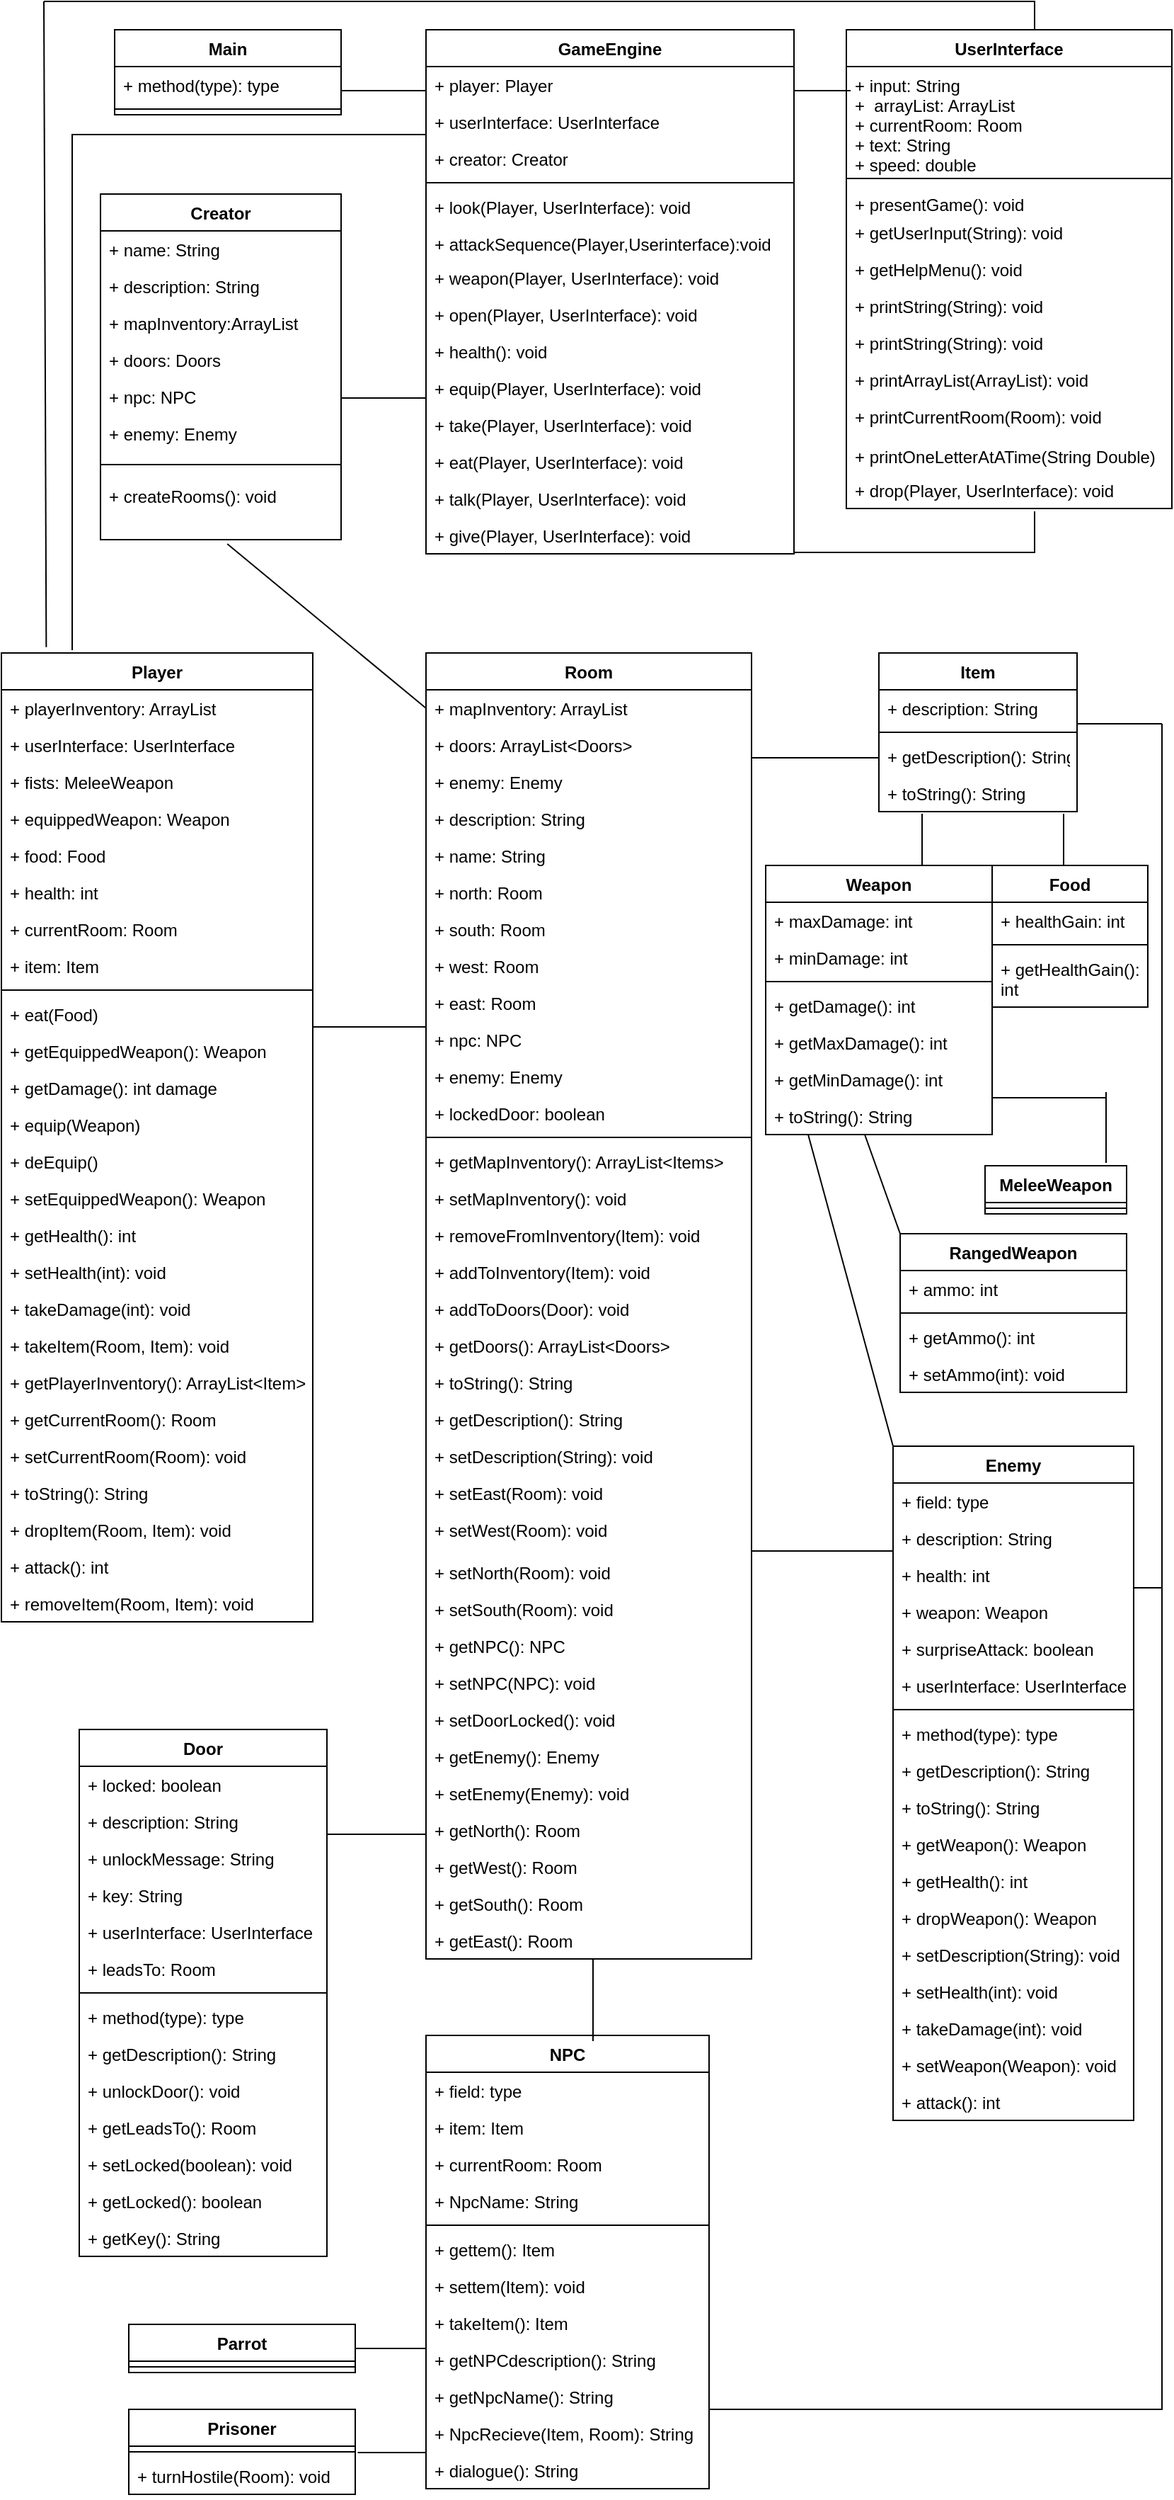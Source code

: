 <mxfile version="17.2.5" type="github">
  <diagram id="Dg0rMTng3GJzk6DTV9G3" name="Page-1">
    <mxGraphModel dx="1483" dy="744" grid="1" gridSize="10" guides="1" tooltips="1" connect="1" arrows="1" fold="1" page="1" pageScale="1" pageWidth="827" pageHeight="1169" math="0" shadow="0">
      <root>
        <mxCell id="0" />
        <mxCell id="1" parent="0" />
        <mxCell id="f8M_JOPtZ65xynCfzVu_-18" value="Weapon" style="swimlane;fontStyle=1;align=center;verticalAlign=top;childLayout=stackLayout;horizontal=1;startSize=26;horizontalStack=0;resizeParent=1;resizeParentMax=0;resizeLast=0;collapsible=1;marginBottom=0;" vertex="1" parent="1">
          <mxGeometry x="540" y="620" width="160" height="190" as="geometry" />
        </mxCell>
        <mxCell id="f8M_JOPtZ65xynCfzVu_-19" value="+ maxDamage: int" style="text;strokeColor=none;fillColor=none;align=left;verticalAlign=top;spacingLeft=4;spacingRight=4;overflow=hidden;rotatable=0;points=[[0,0.5],[1,0.5]];portConstraint=eastwest;" vertex="1" parent="f8M_JOPtZ65xynCfzVu_-18">
          <mxGeometry y="26" width="160" height="26" as="geometry" />
        </mxCell>
        <mxCell id="f8M_JOPtZ65xynCfzVu_-174" value="+ minDamage: int" style="text;strokeColor=none;fillColor=none;align=left;verticalAlign=top;spacingLeft=4;spacingRight=4;overflow=hidden;rotatable=0;points=[[0,0.5],[1,0.5]];portConstraint=eastwest;" vertex="1" parent="f8M_JOPtZ65xynCfzVu_-18">
          <mxGeometry y="52" width="160" height="26" as="geometry" />
        </mxCell>
        <mxCell id="f8M_JOPtZ65xynCfzVu_-20" value="" style="line;strokeWidth=1;fillColor=none;align=left;verticalAlign=middle;spacingTop=-1;spacingLeft=3;spacingRight=3;rotatable=0;labelPosition=right;points=[];portConstraint=eastwest;" vertex="1" parent="f8M_JOPtZ65xynCfzVu_-18">
          <mxGeometry y="78" width="160" height="8" as="geometry" />
        </mxCell>
        <mxCell id="f8M_JOPtZ65xynCfzVu_-21" value="+ getDamage(): int" style="text;strokeColor=none;fillColor=none;align=left;verticalAlign=top;spacingLeft=4;spacingRight=4;overflow=hidden;rotatable=0;points=[[0,0.5],[1,0.5]];portConstraint=eastwest;" vertex="1" parent="f8M_JOPtZ65xynCfzVu_-18">
          <mxGeometry y="86" width="160" height="26" as="geometry" />
        </mxCell>
        <mxCell id="f8M_JOPtZ65xynCfzVu_-176" value="+ getMaxDamage(): int" style="text;strokeColor=none;fillColor=none;align=left;verticalAlign=top;spacingLeft=4;spacingRight=4;overflow=hidden;rotatable=0;points=[[0,0.5],[1,0.5]];portConstraint=eastwest;" vertex="1" parent="f8M_JOPtZ65xynCfzVu_-18">
          <mxGeometry y="112" width="160" height="26" as="geometry" />
        </mxCell>
        <mxCell id="f8M_JOPtZ65xynCfzVu_-177" value="+ getMinDamage(): int" style="text;strokeColor=none;fillColor=none;align=left;verticalAlign=top;spacingLeft=4;spacingRight=4;overflow=hidden;rotatable=0;points=[[0,0.5],[1,0.5]];portConstraint=eastwest;" vertex="1" parent="f8M_JOPtZ65xynCfzVu_-18">
          <mxGeometry y="138" width="160" height="26" as="geometry" />
        </mxCell>
        <mxCell id="f8M_JOPtZ65xynCfzVu_-175" value="+ toString(): String" style="text;strokeColor=none;fillColor=none;align=left;verticalAlign=top;spacingLeft=4;spacingRight=4;overflow=hidden;rotatable=0;points=[[0,0.5],[1,0.5]];portConstraint=eastwest;" vertex="1" parent="f8M_JOPtZ65xynCfzVu_-18">
          <mxGeometry y="164" width="160" height="26" as="geometry" />
        </mxCell>
        <mxCell id="f8M_JOPtZ65xynCfzVu_-22" value="Room" style="swimlane;fontStyle=1;align=center;verticalAlign=top;childLayout=stackLayout;horizontal=1;startSize=26;horizontalStack=0;resizeParent=1;resizeParentMax=0;resizeLast=0;collapsible=1;marginBottom=0;" vertex="1" parent="1">
          <mxGeometry x="300" y="470" width="230" height="922" as="geometry" />
        </mxCell>
        <mxCell id="f8M_JOPtZ65xynCfzVu_-148" value="+ mapInventory: ArrayList" style="text;strokeColor=none;fillColor=none;align=left;verticalAlign=top;spacingLeft=4;spacingRight=4;overflow=hidden;rotatable=0;points=[[0,0.5],[1,0.5]];portConstraint=eastwest;" vertex="1" parent="f8M_JOPtZ65xynCfzVu_-22">
          <mxGeometry y="26" width="230" height="26" as="geometry" />
        </mxCell>
        <mxCell id="f8M_JOPtZ65xynCfzVu_-149" value="+ doors: ArrayList&lt;Doors&gt;" style="text;strokeColor=none;fillColor=none;align=left;verticalAlign=top;spacingLeft=4;spacingRight=4;overflow=hidden;rotatable=0;points=[[0,0.5],[1,0.5]];portConstraint=eastwest;" vertex="1" parent="f8M_JOPtZ65xynCfzVu_-22">
          <mxGeometry y="52" width="230" height="26" as="geometry" />
        </mxCell>
        <mxCell id="f8M_JOPtZ65xynCfzVu_-140" value="+ enemy: Enemy" style="text;strokeColor=none;fillColor=none;align=left;verticalAlign=top;spacingLeft=4;spacingRight=4;overflow=hidden;rotatable=0;points=[[0,0.5],[1,0.5]];portConstraint=eastwest;" vertex="1" parent="f8M_JOPtZ65xynCfzVu_-22">
          <mxGeometry y="78" width="230" height="26" as="geometry" />
        </mxCell>
        <mxCell id="f8M_JOPtZ65xynCfzVu_-139" value="+ description: String" style="text;strokeColor=none;fillColor=none;align=left;verticalAlign=top;spacingLeft=4;spacingRight=4;overflow=hidden;rotatable=0;points=[[0,0.5],[1,0.5]];portConstraint=eastwest;" vertex="1" parent="f8M_JOPtZ65xynCfzVu_-22">
          <mxGeometry y="104" width="230" height="26" as="geometry" />
        </mxCell>
        <mxCell id="f8M_JOPtZ65xynCfzVu_-138" value="+ name: String" style="text;strokeColor=none;fillColor=none;align=left;verticalAlign=top;spacingLeft=4;spacingRight=4;overflow=hidden;rotatable=0;points=[[0,0.5],[1,0.5]];portConstraint=eastwest;" vertex="1" parent="f8M_JOPtZ65xynCfzVu_-22">
          <mxGeometry y="130" width="230" height="26" as="geometry" />
        </mxCell>
        <mxCell id="f8M_JOPtZ65xynCfzVu_-141" value="+ north: Room" style="text;strokeColor=none;fillColor=none;align=left;verticalAlign=top;spacingLeft=4;spacingRight=4;overflow=hidden;rotatable=0;points=[[0,0.5],[1,0.5]];portConstraint=eastwest;" vertex="1" parent="f8M_JOPtZ65xynCfzVu_-22">
          <mxGeometry y="156" width="230" height="26" as="geometry" />
        </mxCell>
        <mxCell id="f8M_JOPtZ65xynCfzVu_-144" value="+ south: Room" style="text;strokeColor=none;fillColor=none;align=left;verticalAlign=top;spacingLeft=4;spacingRight=4;overflow=hidden;rotatable=0;points=[[0,0.5],[1,0.5]];portConstraint=eastwest;" vertex="1" parent="f8M_JOPtZ65xynCfzVu_-22">
          <mxGeometry y="182" width="230" height="26" as="geometry" />
        </mxCell>
        <mxCell id="f8M_JOPtZ65xynCfzVu_-142" value="+ west: Room" style="text;strokeColor=none;fillColor=none;align=left;verticalAlign=top;spacingLeft=4;spacingRight=4;overflow=hidden;rotatable=0;points=[[0,0.5],[1,0.5]];portConstraint=eastwest;" vertex="1" parent="f8M_JOPtZ65xynCfzVu_-22">
          <mxGeometry y="208" width="230" height="26" as="geometry" />
        </mxCell>
        <mxCell id="f8M_JOPtZ65xynCfzVu_-143" value="+ east: Room" style="text;strokeColor=none;fillColor=none;align=left;verticalAlign=top;spacingLeft=4;spacingRight=4;overflow=hidden;rotatable=0;points=[[0,0.5],[1,0.5]];portConstraint=eastwest;" vertex="1" parent="f8M_JOPtZ65xynCfzVu_-22">
          <mxGeometry y="234" width="230" height="26" as="geometry" />
        </mxCell>
        <mxCell id="f8M_JOPtZ65xynCfzVu_-145" value="+ npc: NPC" style="text;strokeColor=none;fillColor=none;align=left;verticalAlign=top;spacingLeft=4;spacingRight=4;overflow=hidden;rotatable=0;points=[[0,0.5],[1,0.5]];portConstraint=eastwest;" vertex="1" parent="f8M_JOPtZ65xynCfzVu_-22">
          <mxGeometry y="260" width="230" height="26" as="geometry" />
        </mxCell>
        <mxCell id="f8M_JOPtZ65xynCfzVu_-146" value="+ enemy: Enemy" style="text;strokeColor=none;fillColor=none;align=left;verticalAlign=top;spacingLeft=4;spacingRight=4;overflow=hidden;rotatable=0;points=[[0,0.5],[1,0.5]];portConstraint=eastwest;" vertex="1" parent="f8M_JOPtZ65xynCfzVu_-22">
          <mxGeometry y="286" width="230" height="26" as="geometry" />
        </mxCell>
        <mxCell id="f8M_JOPtZ65xynCfzVu_-147" value="+ lockedDoor: boolean" style="text;strokeColor=none;fillColor=none;align=left;verticalAlign=top;spacingLeft=4;spacingRight=4;overflow=hidden;rotatable=0;points=[[0,0.5],[1,0.5]];portConstraint=eastwest;" vertex="1" parent="f8M_JOPtZ65xynCfzVu_-22">
          <mxGeometry y="312" width="230" height="26" as="geometry" />
        </mxCell>
        <mxCell id="f8M_JOPtZ65xynCfzVu_-24" value="" style="line;strokeWidth=1;fillColor=none;align=left;verticalAlign=middle;spacingTop=-1;spacingLeft=3;spacingRight=3;rotatable=0;labelPosition=right;points=[];portConstraint=eastwest;" vertex="1" parent="f8M_JOPtZ65xynCfzVu_-22">
          <mxGeometry y="338" width="230" height="8" as="geometry" />
        </mxCell>
        <mxCell id="f8M_JOPtZ65xynCfzVu_-25" value="+ getMapInventory(): ArrayList&lt;Items&gt;" style="text;strokeColor=none;fillColor=none;align=left;verticalAlign=top;spacingLeft=4;spacingRight=4;overflow=hidden;rotatable=0;points=[[0,0.5],[1,0.5]];portConstraint=eastwest;" vertex="1" parent="f8M_JOPtZ65xynCfzVu_-22">
          <mxGeometry y="346" width="230" height="26" as="geometry" />
        </mxCell>
        <mxCell id="f8M_JOPtZ65xynCfzVu_-150" value="+ setMapInventory(): void" style="text;strokeColor=none;fillColor=none;align=left;verticalAlign=top;spacingLeft=4;spacingRight=4;overflow=hidden;rotatable=0;points=[[0,0.5],[1,0.5]];portConstraint=eastwest;" vertex="1" parent="f8M_JOPtZ65xynCfzVu_-22">
          <mxGeometry y="372" width="230" height="26" as="geometry" />
        </mxCell>
        <mxCell id="f8M_JOPtZ65xynCfzVu_-151" value="+ removeFromInventory(Item): void" style="text;strokeColor=none;fillColor=none;align=left;verticalAlign=top;spacingLeft=4;spacingRight=4;overflow=hidden;rotatable=0;points=[[0,0.5],[1,0.5]];portConstraint=eastwest;" vertex="1" parent="f8M_JOPtZ65xynCfzVu_-22">
          <mxGeometry y="398" width="230" height="26" as="geometry" />
        </mxCell>
        <mxCell id="f8M_JOPtZ65xynCfzVu_-152" value="+ addToInventory(Item): void" style="text;strokeColor=none;fillColor=none;align=left;verticalAlign=top;spacingLeft=4;spacingRight=4;overflow=hidden;rotatable=0;points=[[0,0.5],[1,0.5]];portConstraint=eastwest;" vertex="1" parent="f8M_JOPtZ65xynCfzVu_-22">
          <mxGeometry y="424" width="230" height="26" as="geometry" />
        </mxCell>
        <mxCell id="f8M_JOPtZ65xynCfzVu_-153" value="+ addToDoors(Door): void" style="text;strokeColor=none;fillColor=none;align=left;verticalAlign=top;spacingLeft=4;spacingRight=4;overflow=hidden;rotatable=0;points=[[0,0.5],[1,0.5]];portConstraint=eastwest;" vertex="1" parent="f8M_JOPtZ65xynCfzVu_-22">
          <mxGeometry y="450" width="230" height="26" as="geometry" />
        </mxCell>
        <mxCell id="f8M_JOPtZ65xynCfzVu_-154" value="+ getDoors(): ArrayList&lt;Doors&gt;" style="text;strokeColor=none;fillColor=none;align=left;verticalAlign=top;spacingLeft=4;spacingRight=4;overflow=hidden;rotatable=0;points=[[0,0.5],[1,0.5]];portConstraint=eastwest;" vertex="1" parent="f8M_JOPtZ65xynCfzVu_-22">
          <mxGeometry y="476" width="230" height="26" as="geometry" />
        </mxCell>
        <mxCell id="f8M_JOPtZ65xynCfzVu_-155" value="+ toString(): String" style="text;strokeColor=none;fillColor=none;align=left;verticalAlign=top;spacingLeft=4;spacingRight=4;overflow=hidden;rotatable=0;points=[[0,0.5],[1,0.5]];portConstraint=eastwest;" vertex="1" parent="f8M_JOPtZ65xynCfzVu_-22">
          <mxGeometry y="502" width="230" height="26" as="geometry" />
        </mxCell>
        <mxCell id="f8M_JOPtZ65xynCfzVu_-157" value="+ getDescription(): String" style="text;strokeColor=none;fillColor=none;align=left;verticalAlign=top;spacingLeft=4;spacingRight=4;overflow=hidden;rotatable=0;points=[[0,0.5],[1,0.5]];portConstraint=eastwest;" vertex="1" parent="f8M_JOPtZ65xynCfzVu_-22">
          <mxGeometry y="528" width="230" height="26" as="geometry" />
        </mxCell>
        <mxCell id="f8M_JOPtZ65xynCfzVu_-156" value="+ setDescription(String): void" style="text;strokeColor=none;fillColor=none;align=left;verticalAlign=top;spacingLeft=4;spacingRight=4;overflow=hidden;rotatable=0;points=[[0,0.5],[1,0.5]];portConstraint=eastwest;" vertex="1" parent="f8M_JOPtZ65xynCfzVu_-22">
          <mxGeometry y="554" width="230" height="26" as="geometry" />
        </mxCell>
        <mxCell id="f8M_JOPtZ65xynCfzVu_-158" value="+ setEast(Room): void" style="text;strokeColor=none;fillColor=none;align=left;verticalAlign=top;spacingLeft=4;spacingRight=4;overflow=hidden;rotatable=0;points=[[0,0.5],[1,0.5]];portConstraint=eastwest;" vertex="1" parent="f8M_JOPtZ65xynCfzVu_-22">
          <mxGeometry y="580" width="230" height="26" as="geometry" />
        </mxCell>
        <mxCell id="f8M_JOPtZ65xynCfzVu_-159" value="+ setWest(Room): void" style="text;strokeColor=none;fillColor=none;align=left;verticalAlign=top;spacingLeft=4;spacingRight=4;overflow=hidden;rotatable=0;points=[[0,0.5],[1,0.5]];portConstraint=eastwest;" vertex="1" parent="f8M_JOPtZ65xynCfzVu_-22">
          <mxGeometry y="606" width="230" height="30" as="geometry" />
        </mxCell>
        <mxCell id="f8M_JOPtZ65xynCfzVu_-160" value="+ setNorth(Room): void" style="text;strokeColor=none;fillColor=none;align=left;verticalAlign=top;spacingLeft=4;spacingRight=4;overflow=hidden;rotatable=0;points=[[0,0.5],[1,0.5]];portConstraint=eastwest;" vertex="1" parent="f8M_JOPtZ65xynCfzVu_-22">
          <mxGeometry y="636" width="230" height="26" as="geometry" />
        </mxCell>
        <mxCell id="f8M_JOPtZ65xynCfzVu_-161" value="+ setSouth(Room): void" style="text;strokeColor=none;fillColor=none;align=left;verticalAlign=top;spacingLeft=4;spacingRight=4;overflow=hidden;rotatable=0;points=[[0,0.5],[1,0.5]];portConstraint=eastwest;" vertex="1" parent="f8M_JOPtZ65xynCfzVu_-22">
          <mxGeometry y="662" width="230" height="26" as="geometry" />
        </mxCell>
        <mxCell id="f8M_JOPtZ65xynCfzVu_-162" value="+ getNPC(): NPC" style="text;strokeColor=none;fillColor=none;align=left;verticalAlign=top;spacingLeft=4;spacingRight=4;overflow=hidden;rotatable=0;points=[[0,0.5],[1,0.5]];portConstraint=eastwest;" vertex="1" parent="f8M_JOPtZ65xynCfzVu_-22">
          <mxGeometry y="688" width="230" height="26" as="geometry" />
        </mxCell>
        <mxCell id="f8M_JOPtZ65xynCfzVu_-164" value="+ setNPC(NPC): void" style="text;strokeColor=none;fillColor=none;align=left;verticalAlign=top;spacingLeft=4;spacingRight=4;overflow=hidden;rotatable=0;points=[[0,0.5],[1,0.5]];portConstraint=eastwest;" vertex="1" parent="f8M_JOPtZ65xynCfzVu_-22">
          <mxGeometry y="714" width="230" height="26" as="geometry" />
        </mxCell>
        <mxCell id="f8M_JOPtZ65xynCfzVu_-163" value="+ setDoorLocked(): void" style="text;strokeColor=none;fillColor=none;align=left;verticalAlign=top;spacingLeft=4;spacingRight=4;overflow=hidden;rotatable=0;points=[[0,0.5],[1,0.5]];portConstraint=eastwest;" vertex="1" parent="f8M_JOPtZ65xynCfzVu_-22">
          <mxGeometry y="740" width="230" height="26" as="geometry" />
        </mxCell>
        <mxCell id="f8M_JOPtZ65xynCfzVu_-165" value="+ getEnemy(): Enemy" style="text;strokeColor=none;fillColor=none;align=left;verticalAlign=top;spacingLeft=4;spacingRight=4;overflow=hidden;rotatable=0;points=[[0,0.5],[1,0.5]];portConstraint=eastwest;" vertex="1" parent="f8M_JOPtZ65xynCfzVu_-22">
          <mxGeometry y="766" width="230" height="26" as="geometry" />
        </mxCell>
        <mxCell id="f8M_JOPtZ65xynCfzVu_-167" value="+ setEnemy(Enemy): void" style="text;strokeColor=none;fillColor=none;align=left;verticalAlign=top;spacingLeft=4;spacingRight=4;overflow=hidden;rotatable=0;points=[[0,0.5],[1,0.5]];portConstraint=eastwest;" vertex="1" parent="f8M_JOPtZ65xynCfzVu_-22">
          <mxGeometry y="792" width="230" height="26" as="geometry" />
        </mxCell>
        <mxCell id="f8M_JOPtZ65xynCfzVu_-168" value="+ getNorth(): Room" style="text;strokeColor=none;fillColor=none;align=left;verticalAlign=top;spacingLeft=4;spacingRight=4;overflow=hidden;rotatable=0;points=[[0,0.5],[1,0.5]];portConstraint=eastwest;" vertex="1" parent="f8M_JOPtZ65xynCfzVu_-22">
          <mxGeometry y="818" width="230" height="26" as="geometry" />
        </mxCell>
        <mxCell id="f8M_JOPtZ65xynCfzVu_-170" value="+ getWest(): Room" style="text;strokeColor=none;fillColor=none;align=left;verticalAlign=top;spacingLeft=4;spacingRight=4;overflow=hidden;rotatable=0;points=[[0,0.5],[1,0.5]];portConstraint=eastwest;" vertex="1" parent="f8M_JOPtZ65xynCfzVu_-22">
          <mxGeometry y="844" width="230" height="26" as="geometry" />
        </mxCell>
        <mxCell id="f8M_JOPtZ65xynCfzVu_-169" value="+ getSouth(): Room" style="text;strokeColor=none;fillColor=none;align=left;verticalAlign=top;spacingLeft=4;spacingRight=4;overflow=hidden;rotatable=0;points=[[0,0.5],[1,0.5]];portConstraint=eastwest;" vertex="1" parent="f8M_JOPtZ65xynCfzVu_-22">
          <mxGeometry y="870" width="230" height="26" as="geometry" />
        </mxCell>
        <mxCell id="f8M_JOPtZ65xynCfzVu_-171" value="+ getEast(): Room" style="text;strokeColor=none;fillColor=none;align=left;verticalAlign=top;spacingLeft=4;spacingRight=4;overflow=hidden;rotatable=0;points=[[0,0.5],[1,0.5]];portConstraint=eastwest;" vertex="1" parent="f8M_JOPtZ65xynCfzVu_-22">
          <mxGeometry y="896" width="230" height="26" as="geometry" />
        </mxCell>
        <mxCell id="f8M_JOPtZ65xynCfzVu_-26" value="Item" style="swimlane;fontStyle=1;align=center;verticalAlign=top;childLayout=stackLayout;horizontal=1;startSize=26;horizontalStack=0;resizeParent=1;resizeParentMax=0;resizeLast=0;collapsible=1;marginBottom=0;" vertex="1" parent="1">
          <mxGeometry x="620" y="470" width="140" height="112" as="geometry" />
        </mxCell>
        <mxCell id="f8M_JOPtZ65xynCfzVu_-27" value="+ description: String" style="text;strokeColor=none;fillColor=none;align=left;verticalAlign=top;spacingLeft=4;spacingRight=4;overflow=hidden;rotatable=0;points=[[0,0.5],[1,0.5]];portConstraint=eastwest;" vertex="1" parent="f8M_JOPtZ65xynCfzVu_-26">
          <mxGeometry y="26" width="140" height="26" as="geometry" />
        </mxCell>
        <mxCell id="f8M_JOPtZ65xynCfzVu_-28" value="" style="line;strokeWidth=1;fillColor=none;align=left;verticalAlign=middle;spacingTop=-1;spacingLeft=3;spacingRight=3;rotatable=0;labelPosition=right;points=[];portConstraint=eastwest;" vertex="1" parent="f8M_JOPtZ65xynCfzVu_-26">
          <mxGeometry y="52" width="140" height="8" as="geometry" />
        </mxCell>
        <mxCell id="f8M_JOPtZ65xynCfzVu_-29" value="+ getDescription(): String" style="text;strokeColor=none;fillColor=none;align=left;verticalAlign=top;spacingLeft=4;spacingRight=4;overflow=hidden;rotatable=0;points=[[0,0.5],[1,0.5]];portConstraint=eastwest;" vertex="1" parent="f8M_JOPtZ65xynCfzVu_-26">
          <mxGeometry y="60" width="140" height="26" as="geometry" />
        </mxCell>
        <mxCell id="f8M_JOPtZ65xynCfzVu_-173" value="+ toString(): String" style="text;strokeColor=none;fillColor=none;align=left;verticalAlign=top;spacingLeft=4;spacingRight=4;overflow=hidden;rotatable=0;points=[[0,0.5],[1,0.5]];portConstraint=eastwest;" vertex="1" parent="f8M_JOPtZ65xynCfzVu_-26">
          <mxGeometry y="86" width="140" height="26" as="geometry" />
        </mxCell>
        <mxCell id="f8M_JOPtZ65xynCfzVu_-30" value="Creator" style="swimlane;fontStyle=1;align=center;verticalAlign=top;childLayout=stackLayout;horizontal=1;startSize=26;horizontalStack=0;resizeParent=1;resizeParentMax=0;resizeLast=0;collapsible=1;marginBottom=0;" vertex="1" parent="1">
          <mxGeometry x="70" y="146" width="170" height="244" as="geometry" />
        </mxCell>
        <mxCell id="f8M_JOPtZ65xynCfzVu_-106" value="+ name: String" style="text;strokeColor=none;fillColor=none;align=left;verticalAlign=top;spacingLeft=4;spacingRight=4;overflow=hidden;rotatable=0;points=[[0,0.5],[1,0.5]];portConstraint=eastwest;" vertex="1" parent="f8M_JOPtZ65xynCfzVu_-30">
          <mxGeometry y="26" width="170" height="26" as="geometry" />
        </mxCell>
        <mxCell id="f8M_JOPtZ65xynCfzVu_-107" value="+ description: String" style="text;strokeColor=none;fillColor=none;align=left;verticalAlign=top;spacingLeft=4;spacingRight=4;overflow=hidden;rotatable=0;points=[[0,0.5],[1,0.5]];portConstraint=eastwest;" vertex="1" parent="f8M_JOPtZ65xynCfzVu_-30">
          <mxGeometry y="52" width="170" height="26" as="geometry" />
        </mxCell>
        <mxCell id="f8M_JOPtZ65xynCfzVu_-108" value="+ mapInventory:ArrayList" style="text;strokeColor=none;fillColor=none;align=left;verticalAlign=top;spacingLeft=4;spacingRight=4;overflow=hidden;rotatable=0;points=[[0,0.5],[1,0.5]];portConstraint=eastwest;" vertex="1" parent="f8M_JOPtZ65xynCfzVu_-30">
          <mxGeometry y="78" width="170" height="26" as="geometry" />
        </mxCell>
        <mxCell id="f8M_JOPtZ65xynCfzVu_-109" value="+ doors: Doors" style="text;strokeColor=none;fillColor=none;align=left;verticalAlign=top;spacingLeft=4;spacingRight=4;overflow=hidden;rotatable=0;points=[[0,0.5],[1,0.5]];portConstraint=eastwest;" vertex="1" parent="f8M_JOPtZ65xynCfzVu_-30">
          <mxGeometry y="104" width="170" height="26" as="geometry" />
        </mxCell>
        <mxCell id="f8M_JOPtZ65xynCfzVu_-110" value="+ npc: NPC" style="text;strokeColor=none;fillColor=none;align=left;verticalAlign=top;spacingLeft=4;spacingRight=4;overflow=hidden;rotatable=0;points=[[0,0.5],[1,0.5]];portConstraint=eastwest;" vertex="1" parent="f8M_JOPtZ65xynCfzVu_-30">
          <mxGeometry y="130" width="170" height="26" as="geometry" />
        </mxCell>
        <mxCell id="f8M_JOPtZ65xynCfzVu_-111" value="+ enemy: Enemy" style="text;strokeColor=none;fillColor=none;align=left;verticalAlign=top;spacingLeft=4;spacingRight=4;overflow=hidden;rotatable=0;points=[[0,0.5],[1,0.5]];portConstraint=eastwest;" vertex="1" parent="f8M_JOPtZ65xynCfzVu_-30">
          <mxGeometry y="156" width="170" height="26" as="geometry" />
        </mxCell>
        <mxCell id="f8M_JOPtZ65xynCfzVu_-32" value="" style="line;strokeWidth=1;fillColor=none;align=left;verticalAlign=middle;spacingTop=-1;spacingLeft=3;spacingRight=3;rotatable=0;labelPosition=right;points=[];portConstraint=eastwest;" vertex="1" parent="f8M_JOPtZ65xynCfzVu_-30">
          <mxGeometry y="182" width="170" height="18" as="geometry" />
        </mxCell>
        <mxCell id="f8M_JOPtZ65xynCfzVu_-33" value="+ createRooms(): void" style="text;strokeColor=none;fillColor=none;align=left;verticalAlign=top;spacingLeft=4;spacingRight=4;overflow=hidden;rotatable=0;points=[[0,0.5],[1,0.5]];portConstraint=eastwest;" vertex="1" parent="f8M_JOPtZ65xynCfzVu_-30">
          <mxGeometry y="200" width="170" height="44" as="geometry" />
        </mxCell>
        <mxCell id="f8M_JOPtZ65xynCfzVu_-34" value="Food" style="swimlane;fontStyle=1;align=center;verticalAlign=top;childLayout=stackLayout;horizontal=1;startSize=26;horizontalStack=0;resizeParent=1;resizeParentMax=0;resizeLast=0;collapsible=1;marginBottom=0;" vertex="1" parent="1">
          <mxGeometry x="700" y="620" width="110" height="100" as="geometry" />
        </mxCell>
        <mxCell id="f8M_JOPtZ65xynCfzVu_-35" value="+ healthGain: int" style="text;strokeColor=none;fillColor=none;align=left;verticalAlign=top;spacingLeft=4;spacingRight=4;overflow=hidden;rotatable=0;points=[[0,0.5],[1,0.5]];portConstraint=eastwest;" vertex="1" parent="f8M_JOPtZ65xynCfzVu_-34">
          <mxGeometry y="26" width="110" height="26" as="geometry" />
        </mxCell>
        <mxCell id="f8M_JOPtZ65xynCfzVu_-36" value="" style="line;strokeWidth=1;fillColor=none;align=left;verticalAlign=middle;spacingTop=-1;spacingLeft=3;spacingRight=3;rotatable=0;labelPosition=right;points=[];portConstraint=eastwest;" vertex="1" parent="f8M_JOPtZ65xynCfzVu_-34">
          <mxGeometry y="52" width="110" height="8" as="geometry" />
        </mxCell>
        <mxCell id="f8M_JOPtZ65xynCfzVu_-37" value="+ getHealthGain(): &#xa;int" style="text;strokeColor=none;fillColor=none;align=left;verticalAlign=top;spacingLeft=4;spacingRight=4;overflow=hidden;rotatable=0;points=[[0,0.5],[1,0.5]];portConstraint=eastwest;" vertex="1" parent="f8M_JOPtZ65xynCfzVu_-34">
          <mxGeometry y="60" width="110" height="40" as="geometry" />
        </mxCell>
        <mxCell id="f8M_JOPtZ65xynCfzVu_-38" value="MeleeWeapon" style="swimlane;fontStyle=1;align=center;verticalAlign=top;childLayout=stackLayout;horizontal=1;startSize=26;horizontalStack=0;resizeParent=1;resizeParentMax=0;resizeLast=0;collapsible=1;marginBottom=0;" vertex="1" parent="1">
          <mxGeometry x="695" y="832" width="100" height="34" as="geometry" />
        </mxCell>
        <mxCell id="f8M_JOPtZ65xynCfzVu_-40" value="" style="line;strokeWidth=1;fillColor=none;align=left;verticalAlign=middle;spacingTop=-1;spacingLeft=3;spacingRight=3;rotatable=0;labelPosition=right;points=[];portConstraint=eastwest;" vertex="1" parent="f8M_JOPtZ65xynCfzVu_-38">
          <mxGeometry y="26" width="100" height="8" as="geometry" />
        </mxCell>
        <mxCell id="f8M_JOPtZ65xynCfzVu_-46" value="NPC" style="swimlane;fontStyle=1;align=center;verticalAlign=top;childLayout=stackLayout;horizontal=1;startSize=26;horizontalStack=0;resizeParent=1;resizeParentMax=0;resizeLast=0;collapsible=1;marginBottom=0;" vertex="1" parent="1">
          <mxGeometry x="300" y="1446" width="200" height="320" as="geometry" />
        </mxCell>
        <mxCell id="f8M_JOPtZ65xynCfzVu_-47" value="+ field: type" style="text;strokeColor=none;fillColor=none;align=left;verticalAlign=top;spacingLeft=4;spacingRight=4;overflow=hidden;rotatable=0;points=[[0,0.5],[1,0.5]];portConstraint=eastwest;" vertex="1" parent="f8M_JOPtZ65xynCfzVu_-46">
          <mxGeometry y="26" width="200" height="26" as="geometry" />
        </mxCell>
        <mxCell id="f8M_JOPtZ65xynCfzVu_-230" value="+ item: Item" style="text;strokeColor=none;fillColor=none;align=left;verticalAlign=top;spacingLeft=4;spacingRight=4;overflow=hidden;rotatable=0;points=[[0,0.5],[1,0.5]];portConstraint=eastwest;" vertex="1" parent="f8M_JOPtZ65xynCfzVu_-46">
          <mxGeometry y="52" width="200" height="26" as="geometry" />
        </mxCell>
        <mxCell id="f8M_JOPtZ65xynCfzVu_-240" value="+ currentRoom: Room" style="text;strokeColor=none;fillColor=none;align=left;verticalAlign=top;spacingLeft=4;spacingRight=4;overflow=hidden;rotatable=0;points=[[0,0.5],[1,0.5]];portConstraint=eastwest;" vertex="1" parent="f8M_JOPtZ65xynCfzVu_-46">
          <mxGeometry y="78" width="200" height="26" as="geometry" />
        </mxCell>
        <mxCell id="f8M_JOPtZ65xynCfzVu_-229" value="+ NpcName: String" style="text;strokeColor=none;fillColor=none;align=left;verticalAlign=top;spacingLeft=4;spacingRight=4;overflow=hidden;rotatable=0;points=[[0,0.5],[1,0.5]];portConstraint=eastwest;" vertex="1" parent="f8M_JOPtZ65xynCfzVu_-46">
          <mxGeometry y="104" width="200" height="26" as="geometry" />
        </mxCell>
        <mxCell id="f8M_JOPtZ65xynCfzVu_-48" value="" style="line;strokeWidth=1;fillColor=none;align=left;verticalAlign=middle;spacingTop=-1;spacingLeft=3;spacingRight=3;rotatable=0;labelPosition=right;points=[];portConstraint=eastwest;" vertex="1" parent="f8M_JOPtZ65xynCfzVu_-46">
          <mxGeometry y="130" width="200" height="8" as="geometry" />
        </mxCell>
        <mxCell id="f8M_JOPtZ65xynCfzVu_-232" value="+ gettem(): Item" style="text;strokeColor=none;fillColor=none;align=left;verticalAlign=top;spacingLeft=4;spacingRight=4;overflow=hidden;rotatable=0;points=[[0,0.5],[1,0.5]];portConstraint=eastwest;" vertex="1" parent="f8M_JOPtZ65xynCfzVu_-46">
          <mxGeometry y="138" width="200" height="26" as="geometry" />
        </mxCell>
        <mxCell id="f8M_JOPtZ65xynCfzVu_-233" value="+ settem(Item): void" style="text;strokeColor=none;fillColor=none;align=left;verticalAlign=top;spacingLeft=4;spacingRight=4;overflow=hidden;rotatable=0;points=[[0,0.5],[1,0.5]];portConstraint=eastwest;" vertex="1" parent="f8M_JOPtZ65xynCfzVu_-46">
          <mxGeometry y="164" width="200" height="26" as="geometry" />
        </mxCell>
        <mxCell id="f8M_JOPtZ65xynCfzVu_-234" value="+ takeItem(): Item" style="text;strokeColor=none;fillColor=none;align=left;verticalAlign=top;spacingLeft=4;spacingRight=4;overflow=hidden;rotatable=0;points=[[0,0.5],[1,0.5]];portConstraint=eastwest;" vertex="1" parent="f8M_JOPtZ65xynCfzVu_-46">
          <mxGeometry y="190" width="200" height="26" as="geometry" />
        </mxCell>
        <mxCell id="f8M_JOPtZ65xynCfzVu_-236" value="+ getNPCdescription(): String" style="text;strokeColor=none;fillColor=none;align=left;verticalAlign=top;spacingLeft=4;spacingRight=4;overflow=hidden;rotatable=0;points=[[0,0.5],[1,0.5]];portConstraint=eastwest;" vertex="1" parent="f8M_JOPtZ65xynCfzVu_-46">
          <mxGeometry y="216" width="200" height="26" as="geometry" />
        </mxCell>
        <mxCell id="f8M_JOPtZ65xynCfzVu_-237" value="+ getNpcName(): String" style="text;strokeColor=none;fillColor=none;align=left;verticalAlign=top;spacingLeft=4;spacingRight=4;overflow=hidden;rotatable=0;points=[[0,0.5],[1,0.5]];portConstraint=eastwest;" vertex="1" parent="f8M_JOPtZ65xynCfzVu_-46">
          <mxGeometry y="242" width="200" height="26" as="geometry" />
        </mxCell>
        <mxCell id="f8M_JOPtZ65xynCfzVu_-238" value="+ NpcRecieve(Item, Room): String" style="text;strokeColor=none;fillColor=none;align=left;verticalAlign=top;spacingLeft=4;spacingRight=4;overflow=hidden;rotatable=0;points=[[0,0.5],[1,0.5]];portConstraint=eastwest;" vertex="1" parent="f8M_JOPtZ65xynCfzVu_-46">
          <mxGeometry y="268" width="200" height="26" as="geometry" />
        </mxCell>
        <mxCell id="f8M_JOPtZ65xynCfzVu_-239" value="+ dialogue(): String" style="text;strokeColor=none;fillColor=none;align=left;verticalAlign=top;spacingLeft=4;spacingRight=4;overflow=hidden;rotatable=0;points=[[0,0.5],[1,0.5]];portConstraint=eastwest;" vertex="1" parent="f8M_JOPtZ65xynCfzVu_-46">
          <mxGeometry y="294" width="200" height="26" as="geometry" />
        </mxCell>
        <mxCell id="f8M_JOPtZ65xynCfzVu_-50" value="Prisoner" style="swimlane;fontStyle=1;align=center;verticalAlign=top;childLayout=stackLayout;horizontal=1;startSize=26;horizontalStack=0;resizeParent=1;resizeParentMax=0;resizeLast=0;collapsible=1;marginBottom=0;" vertex="1" parent="1">
          <mxGeometry x="90" y="1710" width="160" height="60" as="geometry" />
        </mxCell>
        <mxCell id="f8M_JOPtZ65xynCfzVu_-52" value="" style="line;strokeWidth=1;fillColor=none;align=left;verticalAlign=middle;spacingTop=-1;spacingLeft=3;spacingRight=3;rotatable=0;labelPosition=right;points=[];portConstraint=eastwest;" vertex="1" parent="f8M_JOPtZ65xynCfzVu_-50">
          <mxGeometry y="26" width="160" height="8" as="geometry" />
        </mxCell>
        <mxCell id="f8M_JOPtZ65xynCfzVu_-53" value="+ turnHostile(Room): void" style="text;strokeColor=none;fillColor=none;align=left;verticalAlign=top;spacingLeft=4;spacingRight=4;overflow=hidden;rotatable=0;points=[[0,0.5],[1,0.5]];portConstraint=eastwest;" vertex="1" parent="f8M_JOPtZ65xynCfzVu_-50">
          <mxGeometry y="34" width="160" height="26" as="geometry" />
        </mxCell>
        <mxCell id="f8M_JOPtZ65xynCfzVu_-54" value="Parrot" style="swimlane;fontStyle=1;align=center;verticalAlign=top;childLayout=stackLayout;horizontal=1;startSize=26;horizontalStack=0;resizeParent=1;resizeParentMax=0;resizeLast=0;collapsible=1;marginBottom=0;" vertex="1" parent="1">
          <mxGeometry x="90" y="1650" width="160" height="34" as="geometry" />
        </mxCell>
        <mxCell id="f8M_JOPtZ65xynCfzVu_-56" value="" style="line;strokeWidth=1;fillColor=none;align=left;verticalAlign=middle;spacingTop=-1;spacingLeft=3;spacingRight=3;rotatable=0;labelPosition=right;points=[];portConstraint=eastwest;" vertex="1" parent="f8M_JOPtZ65xynCfzVu_-54">
          <mxGeometry y="26" width="160" height="8" as="geometry" />
        </mxCell>
        <mxCell id="f8M_JOPtZ65xynCfzVu_-58" value="Door" style="swimlane;fontStyle=1;align=center;verticalAlign=top;childLayout=stackLayout;horizontal=1;startSize=26;horizontalStack=0;resizeParent=1;resizeParentMax=0;resizeLast=0;collapsible=1;marginBottom=0;" vertex="1" parent="1">
          <mxGeometry x="55" y="1230" width="175" height="372" as="geometry" />
        </mxCell>
        <mxCell id="f8M_JOPtZ65xynCfzVu_-215" value="+ locked: boolean" style="text;strokeColor=none;fillColor=none;align=left;verticalAlign=top;spacingLeft=4;spacingRight=4;overflow=hidden;rotatable=0;points=[[0,0.5],[1,0.5]];portConstraint=eastwest;" vertex="1" parent="f8M_JOPtZ65xynCfzVu_-58">
          <mxGeometry y="26" width="175" height="26" as="geometry" />
        </mxCell>
        <mxCell id="f8M_JOPtZ65xynCfzVu_-214" value="+ description: String" style="text;strokeColor=none;fillColor=none;align=left;verticalAlign=top;spacingLeft=4;spacingRight=4;overflow=hidden;rotatable=0;points=[[0,0.5],[1,0.5]];portConstraint=eastwest;" vertex="1" parent="f8M_JOPtZ65xynCfzVu_-58">
          <mxGeometry y="52" width="175" height="26" as="geometry" />
        </mxCell>
        <mxCell id="f8M_JOPtZ65xynCfzVu_-219" value="+ unlockMessage: String" style="text;strokeColor=none;fillColor=none;align=left;verticalAlign=top;spacingLeft=4;spacingRight=4;overflow=hidden;rotatable=0;points=[[0,0.5],[1,0.5]];portConstraint=eastwest;" vertex="1" parent="f8M_JOPtZ65xynCfzVu_-58">
          <mxGeometry y="78" width="175" height="26" as="geometry" />
        </mxCell>
        <mxCell id="f8M_JOPtZ65xynCfzVu_-217" value="+ key: String" style="text;strokeColor=none;fillColor=none;align=left;verticalAlign=top;spacingLeft=4;spacingRight=4;overflow=hidden;rotatable=0;points=[[0,0.5],[1,0.5]];portConstraint=eastwest;" vertex="1" parent="f8M_JOPtZ65xynCfzVu_-58">
          <mxGeometry y="104" width="175" height="26" as="geometry" />
        </mxCell>
        <mxCell id="f8M_JOPtZ65xynCfzVu_-228" value="+ userInterface: UserInterface" style="text;strokeColor=none;fillColor=none;align=left;verticalAlign=top;spacingLeft=4;spacingRight=4;overflow=hidden;rotatable=0;points=[[0,0.5],[1,0.5]];portConstraint=eastwest;" vertex="1" parent="f8M_JOPtZ65xynCfzVu_-58">
          <mxGeometry y="130" width="175" height="26" as="geometry" />
        </mxCell>
        <mxCell id="f8M_JOPtZ65xynCfzVu_-220" value="+ leadsTo: Room" style="text;strokeColor=none;fillColor=none;align=left;verticalAlign=top;spacingLeft=4;spacingRight=4;overflow=hidden;rotatable=0;points=[[0,0.5],[1,0.5]];portConstraint=eastwest;" vertex="1" parent="f8M_JOPtZ65xynCfzVu_-58">
          <mxGeometry y="156" width="175" height="26" as="geometry" />
        </mxCell>
        <mxCell id="f8M_JOPtZ65xynCfzVu_-60" value="" style="line;strokeWidth=1;fillColor=none;align=left;verticalAlign=middle;spacingTop=-1;spacingLeft=3;spacingRight=3;rotatable=0;labelPosition=right;points=[];portConstraint=eastwest;" vertex="1" parent="f8M_JOPtZ65xynCfzVu_-58">
          <mxGeometry y="182" width="175" height="8" as="geometry" />
        </mxCell>
        <mxCell id="f8M_JOPtZ65xynCfzVu_-61" value="+ method(type): type" style="text;strokeColor=none;fillColor=none;align=left;verticalAlign=top;spacingLeft=4;spacingRight=4;overflow=hidden;rotatable=0;points=[[0,0.5],[1,0.5]];portConstraint=eastwest;" vertex="1" parent="f8M_JOPtZ65xynCfzVu_-58">
          <mxGeometry y="190" width="175" height="26" as="geometry" />
        </mxCell>
        <mxCell id="f8M_JOPtZ65xynCfzVu_-222" value="+ getDescription(): String" style="text;strokeColor=none;fillColor=none;align=left;verticalAlign=top;spacingLeft=4;spacingRight=4;overflow=hidden;rotatable=0;points=[[0,0.5],[1,0.5]];portConstraint=eastwest;" vertex="1" parent="f8M_JOPtZ65xynCfzVu_-58">
          <mxGeometry y="216" width="175" height="26" as="geometry" />
        </mxCell>
        <mxCell id="f8M_JOPtZ65xynCfzVu_-224" value="+ unlockDoor(): void" style="text;strokeColor=none;fillColor=none;align=left;verticalAlign=top;spacingLeft=4;spacingRight=4;overflow=hidden;rotatable=0;points=[[0,0.5],[1,0.5]];portConstraint=eastwest;" vertex="1" parent="f8M_JOPtZ65xynCfzVu_-58">
          <mxGeometry y="242" width="175" height="26" as="geometry" />
        </mxCell>
        <mxCell id="f8M_JOPtZ65xynCfzVu_-223" value="+ getLeadsTo(): Room" style="text;strokeColor=none;fillColor=none;align=left;verticalAlign=top;spacingLeft=4;spacingRight=4;overflow=hidden;rotatable=0;points=[[0,0.5],[1,0.5]];portConstraint=eastwest;" vertex="1" parent="f8M_JOPtZ65xynCfzVu_-58">
          <mxGeometry y="268" width="175" height="26" as="geometry" />
        </mxCell>
        <mxCell id="f8M_JOPtZ65xynCfzVu_-226" value="+ setLocked(boolean): void" style="text;strokeColor=none;fillColor=none;align=left;verticalAlign=top;spacingLeft=4;spacingRight=4;overflow=hidden;rotatable=0;points=[[0,0.5],[1,0.5]];portConstraint=eastwest;" vertex="1" parent="f8M_JOPtZ65xynCfzVu_-58">
          <mxGeometry y="294" width="175" height="26" as="geometry" />
        </mxCell>
        <mxCell id="f8M_JOPtZ65xynCfzVu_-225" value="+ getLocked(): boolean" style="text;strokeColor=none;fillColor=none;align=left;verticalAlign=top;spacingLeft=4;spacingRight=4;overflow=hidden;rotatable=0;points=[[0,0.5],[1,0.5]];portConstraint=eastwest;" vertex="1" parent="f8M_JOPtZ65xynCfzVu_-58">
          <mxGeometry y="320" width="175" height="26" as="geometry" />
        </mxCell>
        <mxCell id="f8M_JOPtZ65xynCfzVu_-227" value="+ getKey(): String" style="text;strokeColor=none;fillColor=none;align=left;verticalAlign=top;spacingLeft=4;spacingRight=4;overflow=hidden;rotatable=0;points=[[0,0.5],[1,0.5]];portConstraint=eastwest;" vertex="1" parent="f8M_JOPtZ65xynCfzVu_-58">
          <mxGeometry y="346" width="175" height="26" as="geometry" />
        </mxCell>
        <mxCell id="f8M_JOPtZ65xynCfzVu_-62" value="Main" style="swimlane;fontStyle=1;align=center;verticalAlign=top;childLayout=stackLayout;horizontal=1;startSize=26;horizontalStack=0;resizeParent=1;resizeParentMax=0;resizeLast=0;collapsible=1;marginBottom=0;" vertex="1" parent="1">
          <mxGeometry x="80" y="30" width="160" height="60" as="geometry" />
        </mxCell>
        <mxCell id="f8M_JOPtZ65xynCfzVu_-63" value="+ method(type): type" style="text;strokeColor=none;fillColor=none;align=left;verticalAlign=top;spacingLeft=4;spacingRight=4;overflow=hidden;rotatable=0;points=[[0,0.5],[1,0.5]];portConstraint=eastwest;" vertex="1" parent="f8M_JOPtZ65xynCfzVu_-62">
          <mxGeometry y="26" width="160" height="26" as="geometry" />
        </mxCell>
        <mxCell id="f8M_JOPtZ65xynCfzVu_-64" value="" style="line;strokeWidth=1;fillColor=none;align=left;verticalAlign=middle;spacingTop=-1;spacingLeft=3;spacingRight=3;rotatable=0;labelPosition=right;points=[];portConstraint=eastwest;" vertex="1" parent="f8M_JOPtZ65xynCfzVu_-62">
          <mxGeometry y="52" width="160" height="8" as="geometry" />
        </mxCell>
        <mxCell id="f8M_JOPtZ65xynCfzVu_-66" value="Enemy" style="swimlane;fontStyle=1;align=center;verticalAlign=top;childLayout=stackLayout;horizontal=1;startSize=26;horizontalStack=0;resizeParent=1;resizeParentMax=0;resizeLast=0;collapsible=1;marginBottom=0;" vertex="1" parent="1">
          <mxGeometry x="630" y="1030" width="170" height="476" as="geometry" />
        </mxCell>
        <mxCell id="f8M_JOPtZ65xynCfzVu_-67" value="+ field: type" style="text;strokeColor=none;fillColor=none;align=left;verticalAlign=top;spacingLeft=4;spacingRight=4;overflow=hidden;rotatable=0;points=[[0,0.5],[1,0.5]];portConstraint=eastwest;" vertex="1" parent="f8M_JOPtZ65xynCfzVu_-66">
          <mxGeometry y="26" width="170" height="26" as="geometry" />
        </mxCell>
        <mxCell id="f8M_JOPtZ65xynCfzVu_-187" value="+ description: String" style="text;strokeColor=none;fillColor=none;align=left;verticalAlign=top;spacingLeft=4;spacingRight=4;overflow=hidden;rotatable=0;points=[[0,0.5],[1,0.5]];portConstraint=eastwest;" vertex="1" parent="f8M_JOPtZ65xynCfzVu_-66">
          <mxGeometry y="52" width="170" height="26" as="geometry" />
        </mxCell>
        <mxCell id="f8M_JOPtZ65xynCfzVu_-188" value="+ health: int" style="text;strokeColor=none;fillColor=none;align=left;verticalAlign=top;spacingLeft=4;spacingRight=4;overflow=hidden;rotatable=0;points=[[0,0.5],[1,0.5]];portConstraint=eastwest;" vertex="1" parent="f8M_JOPtZ65xynCfzVu_-66">
          <mxGeometry y="78" width="170" height="26" as="geometry" />
        </mxCell>
        <mxCell id="f8M_JOPtZ65xynCfzVu_-189" value="+ weapon: Weapon" style="text;strokeColor=none;fillColor=none;align=left;verticalAlign=top;spacingLeft=4;spacingRight=4;overflow=hidden;rotatable=0;points=[[0,0.5],[1,0.5]];portConstraint=eastwest;" vertex="1" parent="f8M_JOPtZ65xynCfzVu_-66">
          <mxGeometry y="104" width="170" height="26" as="geometry" />
        </mxCell>
        <mxCell id="f8M_JOPtZ65xynCfzVu_-190" value="+ surpriseAttack: boolean" style="text;strokeColor=none;fillColor=none;align=left;verticalAlign=top;spacingLeft=4;spacingRight=4;overflow=hidden;rotatable=0;points=[[0,0.5],[1,0.5]];portConstraint=eastwest;" vertex="1" parent="f8M_JOPtZ65xynCfzVu_-66">
          <mxGeometry y="130" width="170" height="26" as="geometry" />
        </mxCell>
        <mxCell id="f8M_JOPtZ65xynCfzVu_-191" value="+ userInterface: UserInterface" style="text;strokeColor=none;fillColor=none;align=left;verticalAlign=top;spacingLeft=4;spacingRight=4;overflow=hidden;rotatable=0;points=[[0,0.5],[1,0.5]];portConstraint=eastwest;" vertex="1" parent="f8M_JOPtZ65xynCfzVu_-66">
          <mxGeometry y="156" width="170" height="26" as="geometry" />
        </mxCell>
        <mxCell id="f8M_JOPtZ65xynCfzVu_-68" value="" style="line;strokeWidth=1;fillColor=none;align=left;verticalAlign=middle;spacingTop=-1;spacingLeft=3;spacingRight=3;rotatable=0;labelPosition=right;points=[];portConstraint=eastwest;" vertex="1" parent="f8M_JOPtZ65xynCfzVu_-66">
          <mxGeometry y="182" width="170" height="8" as="geometry" />
        </mxCell>
        <mxCell id="f8M_JOPtZ65xynCfzVu_-69" value="+ method(type): type" style="text;strokeColor=none;fillColor=none;align=left;verticalAlign=top;spacingLeft=4;spacingRight=4;overflow=hidden;rotatable=0;points=[[0,0.5],[1,0.5]];portConstraint=eastwest;" vertex="1" parent="f8M_JOPtZ65xynCfzVu_-66">
          <mxGeometry y="190" width="170" height="26" as="geometry" />
        </mxCell>
        <mxCell id="f8M_JOPtZ65xynCfzVu_-192" value="+ getDescription(): String" style="text;strokeColor=none;fillColor=none;align=left;verticalAlign=top;spacingLeft=4;spacingRight=4;overflow=hidden;rotatable=0;points=[[0,0.5],[1,0.5]];portConstraint=eastwest;" vertex="1" parent="f8M_JOPtZ65xynCfzVu_-66">
          <mxGeometry y="216" width="170" height="26" as="geometry" />
        </mxCell>
        <mxCell id="f8M_JOPtZ65xynCfzVu_-193" value="+ toString(): String" style="text;strokeColor=none;fillColor=none;align=left;verticalAlign=top;spacingLeft=4;spacingRight=4;overflow=hidden;rotatable=0;points=[[0,0.5],[1,0.5]];portConstraint=eastwest;" vertex="1" parent="f8M_JOPtZ65xynCfzVu_-66">
          <mxGeometry y="242" width="170" height="26" as="geometry" />
        </mxCell>
        <mxCell id="f8M_JOPtZ65xynCfzVu_-195" value="+ getWeapon(): Weapon" style="text;strokeColor=none;fillColor=none;align=left;verticalAlign=top;spacingLeft=4;spacingRight=4;overflow=hidden;rotatable=0;points=[[0,0.5],[1,0.5]];portConstraint=eastwest;" vertex="1" parent="f8M_JOPtZ65xynCfzVu_-66">
          <mxGeometry y="268" width="170" height="26" as="geometry" />
        </mxCell>
        <mxCell id="f8M_JOPtZ65xynCfzVu_-194" value="+ getHealth(): int" style="text;strokeColor=none;fillColor=none;align=left;verticalAlign=top;spacingLeft=4;spacingRight=4;overflow=hidden;rotatable=0;points=[[0,0.5],[1,0.5]];portConstraint=eastwest;" vertex="1" parent="f8M_JOPtZ65xynCfzVu_-66">
          <mxGeometry y="294" width="170" height="26" as="geometry" />
        </mxCell>
        <mxCell id="f8M_JOPtZ65xynCfzVu_-196" value="+ dropWeapon(): Weapon" style="text;strokeColor=none;fillColor=none;align=left;verticalAlign=top;spacingLeft=4;spacingRight=4;overflow=hidden;rotatable=0;points=[[0,0.5],[1,0.5]];portConstraint=eastwest;" vertex="1" parent="f8M_JOPtZ65xynCfzVu_-66">
          <mxGeometry y="320" width="170" height="26" as="geometry" />
        </mxCell>
        <mxCell id="f8M_JOPtZ65xynCfzVu_-197" value="+ setDescription(String): void" style="text;strokeColor=none;fillColor=none;align=left;verticalAlign=top;spacingLeft=4;spacingRight=4;overflow=hidden;rotatable=0;points=[[0,0.5],[1,0.5]];portConstraint=eastwest;" vertex="1" parent="f8M_JOPtZ65xynCfzVu_-66">
          <mxGeometry y="346" width="170" height="26" as="geometry" />
        </mxCell>
        <mxCell id="f8M_JOPtZ65xynCfzVu_-198" value="+ setHealth(int): void" style="text;strokeColor=none;fillColor=none;align=left;verticalAlign=top;spacingLeft=4;spacingRight=4;overflow=hidden;rotatable=0;points=[[0,0.5],[1,0.5]];portConstraint=eastwest;" vertex="1" parent="f8M_JOPtZ65xynCfzVu_-66">
          <mxGeometry y="372" width="170" height="26" as="geometry" />
        </mxCell>
        <mxCell id="f8M_JOPtZ65xynCfzVu_-199" value="+ takeDamage(int): void" style="text;strokeColor=none;fillColor=none;align=left;verticalAlign=top;spacingLeft=4;spacingRight=4;overflow=hidden;rotatable=0;points=[[0,0.5],[1,0.5]];portConstraint=eastwest;" vertex="1" parent="f8M_JOPtZ65xynCfzVu_-66">
          <mxGeometry y="398" width="170" height="26" as="geometry" />
        </mxCell>
        <mxCell id="f8M_JOPtZ65xynCfzVu_-200" value="+ setWeapon(Weapon): void" style="text;strokeColor=none;fillColor=none;align=left;verticalAlign=top;spacingLeft=4;spacingRight=4;overflow=hidden;rotatable=0;points=[[0,0.5],[1,0.5]];portConstraint=eastwest;" vertex="1" parent="f8M_JOPtZ65xynCfzVu_-66">
          <mxGeometry y="424" width="170" height="26" as="geometry" />
        </mxCell>
        <mxCell id="f8M_JOPtZ65xynCfzVu_-201" value="+ attack(): int" style="text;strokeColor=none;fillColor=none;align=left;verticalAlign=top;spacingLeft=4;spacingRight=4;overflow=hidden;rotatable=0;points=[[0,0.5],[1,0.5]];portConstraint=eastwest;" vertex="1" parent="f8M_JOPtZ65xynCfzVu_-66">
          <mxGeometry y="450" width="170" height="26" as="geometry" />
        </mxCell>
        <mxCell id="f8M_JOPtZ65xynCfzVu_-74" value="" style="line;strokeWidth=1;fillColor=none;align=left;verticalAlign=middle;spacingTop=-1;spacingLeft=3;spacingRight=3;rotatable=0;labelPosition=right;points=[];portConstraint=eastwest;" vertex="1" parent="1">
          <mxGeometry x="240" y="69" width="60" height="8" as="geometry" />
        </mxCell>
        <mxCell id="f8M_JOPtZ65xynCfzVu_-80" value="" style="line;strokeWidth=1;fillColor=none;align=left;verticalAlign=middle;spacingTop=-1;spacingLeft=3;spacingRight=3;rotatable=0;labelPosition=right;points=[];portConstraint=eastwest;" vertex="1" parent="1">
          <mxGeometry x="560" y="69" width="40" height="8" as="geometry" />
        </mxCell>
        <mxCell id="f8M_JOPtZ65xynCfzVu_-94" value="" style="line;strokeWidth=1;fillColor=none;align=left;verticalAlign=middle;spacingTop=-1;spacingLeft=3;spacingRight=3;rotatable=0;labelPosition=right;points=[];portConstraint=eastwest;" vertex="1" parent="1">
          <mxGeometry x="240" y="280" width="60" height="20" as="geometry" />
        </mxCell>
        <mxCell id="f8M_JOPtZ65xynCfzVu_-101" value="UserInterface" style="swimlane;fontStyle=1;align=center;verticalAlign=top;childLayout=stackLayout;horizontal=1;startSize=26;horizontalStack=0;resizeParent=1;resizeParentMax=0;resizeLast=0;collapsible=1;marginBottom=0;" vertex="1" parent="1">
          <mxGeometry x="597" y="30" width="230" height="338" as="geometry" />
        </mxCell>
        <mxCell id="f8M_JOPtZ65xynCfzVu_-102" value="+ input: String&#xa;+  arrayList: ArrayList&#xa;+ currentRoom: Room&#xa;+ text: String&#xa;+ speed: double&#xa;" style="text;strokeColor=none;fillColor=none;align=left;verticalAlign=top;spacingLeft=4;spacingRight=4;overflow=hidden;rotatable=0;points=[[0,0.5],[1,0.5]];portConstraint=eastwest;" vertex="1" parent="f8M_JOPtZ65xynCfzVu_-101">
          <mxGeometry y="26" width="230" height="74" as="geometry" />
        </mxCell>
        <mxCell id="f8M_JOPtZ65xynCfzVu_-103" value="" style="line;strokeWidth=1;fillColor=none;align=left;verticalAlign=middle;spacingTop=-1;spacingLeft=3;spacingRight=3;rotatable=0;labelPosition=right;points=[];portConstraint=eastwest;" vertex="1" parent="f8M_JOPtZ65xynCfzVu_-101">
          <mxGeometry y="100" width="230" height="10" as="geometry" />
        </mxCell>
        <mxCell id="f8M_JOPtZ65xynCfzVu_-16" value="+ presentGame(): void" style="text;strokeColor=none;fillColor=none;align=left;verticalAlign=top;spacingLeft=4;spacingRight=4;overflow=hidden;rotatable=0;points=[[0,0.5],[1,0.5]];portConstraint=eastwest;" vertex="1" parent="f8M_JOPtZ65xynCfzVu_-101">
          <mxGeometry y="110" width="230" height="20" as="geometry" />
        </mxCell>
        <mxCell id="f8M_JOPtZ65xynCfzVu_-79" value="+ getUserInput(String): void" style="text;strokeColor=none;fillColor=none;align=left;verticalAlign=top;spacingLeft=4;spacingRight=4;overflow=hidden;rotatable=0;points=[[0,0.5],[1,0.5]];portConstraint=eastwest;" vertex="1" parent="f8M_JOPtZ65xynCfzVu_-101">
          <mxGeometry y="130" width="230" height="26" as="geometry" />
        </mxCell>
        <mxCell id="f8M_JOPtZ65xynCfzVu_-75" value="+ getHelpMenu(): void" style="text;strokeColor=none;fillColor=none;align=left;verticalAlign=top;spacingLeft=4;spacingRight=4;overflow=hidden;rotatable=0;points=[[0,0.5],[1,0.5]];portConstraint=eastwest;" vertex="1" parent="f8M_JOPtZ65xynCfzVu_-101">
          <mxGeometry y="156" width="230" height="26" as="geometry" />
        </mxCell>
        <mxCell id="f8M_JOPtZ65xynCfzVu_-76" value="+ printString(String): void" style="text;strokeColor=none;fillColor=none;align=left;verticalAlign=top;spacingLeft=4;spacingRight=4;overflow=hidden;rotatable=0;points=[[0,0.5],[1,0.5]];portConstraint=eastwest;" vertex="1" parent="f8M_JOPtZ65xynCfzVu_-101">
          <mxGeometry y="182" width="230" height="26" as="geometry" />
        </mxCell>
        <mxCell id="f8M_JOPtZ65xynCfzVu_-91" value="+ printString(String): void" style="text;strokeColor=none;fillColor=none;align=left;verticalAlign=top;spacingLeft=4;spacingRight=4;overflow=hidden;rotatable=0;points=[[0,0.5],[1,0.5]];portConstraint=eastwest;" vertex="1" parent="f8M_JOPtZ65xynCfzVu_-101">
          <mxGeometry y="208" width="230" height="26" as="geometry" />
        </mxCell>
        <mxCell id="f8M_JOPtZ65xynCfzVu_-77" value="+ printArrayList(ArrayList): void" style="text;strokeColor=none;fillColor=none;align=left;verticalAlign=top;spacingLeft=4;spacingRight=4;overflow=hidden;rotatable=0;points=[[0,0.5],[1,0.5]];portConstraint=eastwest;" vertex="1" parent="f8M_JOPtZ65xynCfzVu_-101">
          <mxGeometry y="234" width="230" height="26" as="geometry" />
        </mxCell>
        <mxCell id="f8M_JOPtZ65xynCfzVu_-78" value="+ printCurrentRoom(Room): void&#xa;&#xa;+ printOneLetterAtATime(String Double)" style="text;strokeColor=none;fillColor=none;align=left;verticalAlign=top;spacingLeft=4;spacingRight=4;overflow=hidden;rotatable=0;points=[[0,0.5],[1,0.5]];portConstraint=eastwest;" vertex="1" parent="f8M_JOPtZ65xynCfzVu_-101">
          <mxGeometry y="260" width="230" height="52" as="geometry" />
        </mxCell>
        <mxCell id="f8M_JOPtZ65xynCfzVu_-88" value="+ drop(Player, UserInterface): void" style="text;strokeColor=none;fillColor=none;align=left;verticalAlign=top;spacingLeft=4;spacingRight=4;overflow=hidden;rotatable=0;points=[[0,0.5],[1,0.5]];portConstraint=eastwest;" vertex="1" parent="f8M_JOPtZ65xynCfzVu_-101">
          <mxGeometry y="312" width="230" height="26" as="geometry" />
        </mxCell>
        <mxCell id="f8M_JOPtZ65xynCfzVu_-119" value="GameEngine" style="swimlane;fontStyle=1;align=center;verticalAlign=top;childLayout=stackLayout;horizontal=1;startSize=26;horizontalStack=0;resizeParent=1;resizeParentMax=0;resizeLast=0;collapsible=1;marginBottom=0;" vertex="1" parent="1">
          <mxGeometry x="300" y="30" width="260" height="370" as="geometry" />
        </mxCell>
        <mxCell id="f8M_JOPtZ65xynCfzVu_-120" value="+ player: Player" style="text;strokeColor=none;fillColor=none;align=left;verticalAlign=top;spacingLeft=4;spacingRight=4;overflow=hidden;rotatable=0;points=[[0,0.5],[1,0.5]];portConstraint=eastwest;" vertex="1" parent="f8M_JOPtZ65xynCfzVu_-119">
          <mxGeometry y="26" width="260" height="26" as="geometry" />
        </mxCell>
        <mxCell id="f8M_JOPtZ65xynCfzVu_-124" value="+ userInterface: UserInterface" style="text;strokeColor=none;fillColor=none;align=left;verticalAlign=top;spacingLeft=4;spacingRight=4;overflow=hidden;rotatable=0;points=[[0,0.5],[1,0.5]];portConstraint=eastwest;" vertex="1" parent="f8M_JOPtZ65xynCfzVu_-119">
          <mxGeometry y="52" width="260" height="26" as="geometry" />
        </mxCell>
        <mxCell id="f8M_JOPtZ65xynCfzVu_-123" value="+ creator: Creator" style="text;strokeColor=none;fillColor=none;align=left;verticalAlign=top;spacingLeft=4;spacingRight=4;overflow=hidden;rotatable=0;points=[[0,0.5],[1,0.5]];portConstraint=eastwest;" vertex="1" parent="f8M_JOPtZ65xynCfzVu_-119">
          <mxGeometry y="78" width="260" height="26" as="geometry" />
        </mxCell>
        <mxCell id="f8M_JOPtZ65xynCfzVu_-121" value="" style="line;strokeWidth=1;fillColor=none;align=left;verticalAlign=middle;spacingTop=-1;spacingLeft=3;spacingRight=3;rotatable=0;labelPosition=right;points=[];portConstraint=eastwest;" vertex="1" parent="f8M_JOPtZ65xynCfzVu_-119">
          <mxGeometry y="104" width="260" height="8" as="geometry" />
        </mxCell>
        <mxCell id="f8M_JOPtZ65xynCfzVu_-82" value="+ look(Player, UserInterface): void" style="text;strokeColor=none;fillColor=none;align=left;verticalAlign=top;spacingLeft=4;spacingRight=4;overflow=hidden;rotatable=0;points=[[0,0.5],[1,0.5]];portConstraint=eastwest;" vertex="1" parent="f8M_JOPtZ65xynCfzVu_-119">
          <mxGeometry y="112" width="260" height="26" as="geometry" />
        </mxCell>
        <mxCell id="f8M_JOPtZ65xynCfzVu_-8" value="+ attackSequence(Player,Userinterface):void" style="text;strokeColor=none;fillColor=none;align=left;verticalAlign=top;spacingLeft=4;spacingRight=4;overflow=hidden;rotatable=0;points=[[0,0.5],[1,0.5]];portConstraint=eastwest;" vertex="1" parent="f8M_JOPtZ65xynCfzVu_-119">
          <mxGeometry y="138" width="260" height="24" as="geometry" />
        </mxCell>
        <mxCell id="f8M_JOPtZ65xynCfzVu_-84" value="+ weapon(Player, UserInterface): void" style="text;strokeColor=none;fillColor=none;align=left;verticalAlign=top;spacingLeft=4;spacingRight=4;overflow=hidden;rotatable=0;points=[[0,0.5],[1,0.5]];portConstraint=eastwest;" vertex="1" parent="f8M_JOPtZ65xynCfzVu_-119">
          <mxGeometry y="162" width="260" height="26" as="geometry" />
        </mxCell>
        <mxCell id="f8M_JOPtZ65xynCfzVu_-86" value="+ open(Player, UserInterface): void" style="text;strokeColor=none;fillColor=none;align=left;verticalAlign=top;spacingLeft=4;spacingRight=4;overflow=hidden;rotatable=0;points=[[0,0.5],[1,0.5]];portConstraint=eastwest;" vertex="1" parent="f8M_JOPtZ65xynCfzVu_-119">
          <mxGeometry y="188" width="260" height="26" as="geometry" />
        </mxCell>
        <mxCell id="f8M_JOPtZ65xynCfzVu_-83" value="+ health(): void" style="text;strokeColor=none;fillColor=none;align=left;verticalAlign=top;spacingLeft=4;spacingRight=4;overflow=hidden;rotatable=0;points=[[0,0.5],[1,0.5]];portConstraint=eastwest;" vertex="1" parent="f8M_JOPtZ65xynCfzVu_-119">
          <mxGeometry y="214" width="260" height="26" as="geometry" />
        </mxCell>
        <mxCell id="f8M_JOPtZ65xynCfzVu_-85" value="+ equip(Player, UserInterface): void" style="text;strokeColor=none;fillColor=none;align=left;verticalAlign=top;spacingLeft=4;spacingRight=4;overflow=hidden;rotatable=0;points=[[0,0.5],[1,0.5]];portConstraint=eastwest;" vertex="1" parent="f8M_JOPtZ65xynCfzVu_-119">
          <mxGeometry y="240" width="260" height="26" as="geometry" />
        </mxCell>
        <mxCell id="f8M_JOPtZ65xynCfzVu_-87" value="+ take(Player, UserInterface): void" style="text;strokeColor=none;fillColor=none;align=left;verticalAlign=top;spacingLeft=4;spacingRight=4;overflow=hidden;rotatable=0;points=[[0,0.5],[1,0.5]];portConstraint=eastwest;" vertex="1" parent="f8M_JOPtZ65xynCfzVu_-119">
          <mxGeometry y="266" width="260" height="26" as="geometry" />
        </mxCell>
        <mxCell id="f8M_JOPtZ65xynCfzVu_-89" value="+ eat(Player, UserInterface): void" style="text;strokeColor=none;fillColor=none;align=left;verticalAlign=top;spacingLeft=4;spacingRight=4;overflow=hidden;rotatable=0;points=[[0,0.5],[1,0.5]];portConstraint=eastwest;" vertex="1" parent="f8M_JOPtZ65xynCfzVu_-119">
          <mxGeometry y="292" width="260" height="26" as="geometry" />
        </mxCell>
        <mxCell id="f8M_JOPtZ65xynCfzVu_-90" value="+ talk(Player, UserInterface): void" style="text;strokeColor=none;fillColor=none;align=left;verticalAlign=top;spacingLeft=4;spacingRight=4;overflow=hidden;rotatable=0;points=[[0,0.5],[1,0.5]];portConstraint=eastwest;" vertex="1" parent="f8M_JOPtZ65xynCfzVu_-119">
          <mxGeometry y="318" width="260" height="26" as="geometry" />
        </mxCell>
        <mxCell id="f8M_JOPtZ65xynCfzVu_-93" value="+ give(Player, UserInterface): void" style="text;strokeColor=none;fillColor=none;align=left;verticalAlign=top;spacingLeft=4;spacingRight=4;overflow=hidden;rotatable=0;points=[[0,0.5],[1,0.5]];portConstraint=eastwest;" vertex="1" parent="f8M_JOPtZ65xynCfzVu_-119">
          <mxGeometry y="344" width="260" height="26" as="geometry" />
        </mxCell>
        <mxCell id="f8M_JOPtZ65xynCfzVu_-125" value="Player" style="swimlane;fontStyle=1;align=center;verticalAlign=top;childLayout=stackLayout;horizontal=1;startSize=26;horizontalStack=0;resizeParent=1;resizeParentMax=0;resizeLast=0;collapsible=1;marginBottom=0;" vertex="1" parent="1">
          <mxGeometry y="470" width="220" height="684" as="geometry" />
        </mxCell>
        <mxCell id="f8M_JOPtZ65xynCfzVu_-131" value="+ playerInventory: ArrayList" style="text;strokeColor=none;fillColor=none;align=left;verticalAlign=top;spacingLeft=4;spacingRight=4;overflow=hidden;rotatable=0;points=[[0,0.5],[1,0.5]];portConstraint=eastwest;" vertex="1" parent="f8M_JOPtZ65xynCfzVu_-125">
          <mxGeometry y="26" width="220" height="26" as="geometry" />
        </mxCell>
        <mxCell id="f8M_JOPtZ65xynCfzVu_-132" value="+ userInterface: UserInterface" style="text;strokeColor=none;fillColor=none;align=left;verticalAlign=top;spacingLeft=4;spacingRight=4;overflow=hidden;rotatable=0;points=[[0,0.5],[1,0.5]];portConstraint=eastwest;" vertex="1" parent="f8M_JOPtZ65xynCfzVu_-125">
          <mxGeometry y="52" width="220" height="26" as="geometry" />
        </mxCell>
        <mxCell id="f8M_JOPtZ65xynCfzVu_-134" value="+ fists: MeleeWeapon" style="text;strokeColor=none;fillColor=none;align=left;verticalAlign=top;spacingLeft=4;spacingRight=4;overflow=hidden;rotatable=0;points=[[0,0.5],[1,0.5]];portConstraint=eastwest;" vertex="1" parent="f8M_JOPtZ65xynCfzVu_-125">
          <mxGeometry y="78" width="220" height="26" as="geometry" />
        </mxCell>
        <mxCell id="f8M_JOPtZ65xynCfzVu_-135" value="+ equippedWeapon: Weapon" style="text;strokeColor=none;fillColor=none;align=left;verticalAlign=top;spacingLeft=4;spacingRight=4;overflow=hidden;rotatable=0;points=[[0,0.5],[1,0.5]];portConstraint=eastwest;" vertex="1" parent="f8M_JOPtZ65xynCfzVu_-125">
          <mxGeometry y="104" width="220" height="26" as="geometry" />
        </mxCell>
        <mxCell id="f8M_JOPtZ65xynCfzVu_-137" value="+ food: Food" style="text;strokeColor=none;fillColor=none;align=left;verticalAlign=top;spacingLeft=4;spacingRight=4;overflow=hidden;rotatable=0;points=[[0,0.5],[1,0.5]];portConstraint=eastwest;" vertex="1" parent="f8M_JOPtZ65xynCfzVu_-125">
          <mxGeometry y="130" width="220" height="26" as="geometry" />
        </mxCell>
        <mxCell id="f8M_JOPtZ65xynCfzVu_-133" value="+ health: int" style="text;strokeColor=none;fillColor=none;align=left;verticalAlign=top;spacingLeft=4;spacingRight=4;overflow=hidden;rotatable=0;points=[[0,0.5],[1,0.5]];portConstraint=eastwest;" vertex="1" parent="f8M_JOPtZ65xynCfzVu_-125">
          <mxGeometry y="156" width="220" height="26" as="geometry" />
        </mxCell>
        <mxCell id="f8M_JOPtZ65xynCfzVu_-130" value="+ currentRoom: Room" style="text;strokeColor=none;fillColor=none;align=left;verticalAlign=top;spacingLeft=4;spacingRight=4;overflow=hidden;rotatable=0;points=[[0,0.5],[1,0.5]];portConstraint=eastwest;" vertex="1" parent="f8M_JOPtZ65xynCfzVu_-125">
          <mxGeometry y="182" width="220" height="26" as="geometry" />
        </mxCell>
        <mxCell id="f8M_JOPtZ65xynCfzVu_-136" value="+ item: Item" style="text;strokeColor=none;fillColor=none;align=left;verticalAlign=top;spacingLeft=4;spacingRight=4;overflow=hidden;rotatable=0;points=[[0,0.5],[1,0.5]];portConstraint=eastwest;" vertex="1" parent="f8M_JOPtZ65xynCfzVu_-125">
          <mxGeometry y="208" width="220" height="26" as="geometry" />
        </mxCell>
        <mxCell id="f8M_JOPtZ65xynCfzVu_-127" value="" style="line;strokeWidth=1;fillColor=none;align=left;verticalAlign=middle;spacingTop=-1;spacingLeft=3;spacingRight=3;rotatable=0;labelPosition=right;points=[];portConstraint=eastwest;" vertex="1" parent="f8M_JOPtZ65xynCfzVu_-125">
          <mxGeometry y="234" width="220" height="8" as="geometry" />
        </mxCell>
        <mxCell id="f8M_JOPtZ65xynCfzVu_-12" value="+ eat(Food)" style="text;strokeColor=none;fillColor=none;align=left;verticalAlign=top;spacingLeft=4;spacingRight=4;overflow=hidden;rotatable=0;points=[[0,0.5],[1,0.5]];portConstraint=eastwest;" vertex="1" parent="f8M_JOPtZ65xynCfzVu_-125">
          <mxGeometry y="242" width="220" height="26" as="geometry" />
        </mxCell>
        <mxCell id="f8M_JOPtZ65xynCfzVu_-98" value="+ getEquippedWeapon(): Weapon" style="text;strokeColor=none;fillColor=none;align=left;verticalAlign=top;spacingLeft=4;spacingRight=4;overflow=hidden;rotatable=0;points=[[0,0.5],[1,0.5]];portConstraint=eastwest;" vertex="1" parent="f8M_JOPtZ65xynCfzVu_-125">
          <mxGeometry y="268" width="220" height="26" as="geometry" />
        </mxCell>
        <mxCell id="f8M_JOPtZ65xynCfzVu_-96" value="+ getDamage(): int damage" style="text;strokeColor=none;fillColor=none;align=left;verticalAlign=top;spacingLeft=4;spacingRight=4;overflow=hidden;rotatable=0;points=[[0,0.5],[1,0.5]];portConstraint=eastwest;" vertex="1" parent="f8M_JOPtZ65xynCfzVu_-125">
          <mxGeometry y="294" width="220" height="26" as="geometry" />
        </mxCell>
        <mxCell id="f8M_JOPtZ65xynCfzVu_-95" value="+ equip(Weapon)" style="text;strokeColor=none;fillColor=none;align=left;verticalAlign=top;spacingLeft=4;spacingRight=4;overflow=hidden;rotatable=0;points=[[0,0.5],[1,0.5]];portConstraint=eastwest;" vertex="1" parent="f8M_JOPtZ65xynCfzVu_-125">
          <mxGeometry y="320" width="220" height="26" as="geometry" />
        </mxCell>
        <mxCell id="f8M_JOPtZ65xynCfzVu_-97" value="+ deEquip()" style="text;strokeColor=none;fillColor=none;align=left;verticalAlign=top;spacingLeft=4;spacingRight=4;overflow=hidden;rotatable=0;points=[[0,0.5],[1,0.5]];portConstraint=eastwest;" vertex="1" parent="f8M_JOPtZ65xynCfzVu_-125">
          <mxGeometry y="346" width="220" height="26" as="geometry" />
        </mxCell>
        <mxCell id="f8M_JOPtZ65xynCfzVu_-129" value="+ setEquippedWeapon(): Weapon" style="text;strokeColor=none;fillColor=none;align=left;verticalAlign=top;spacingLeft=4;spacingRight=4;overflow=hidden;rotatable=0;points=[[0,0.5],[1,0.5]];portConstraint=eastwest;" vertex="1" parent="f8M_JOPtZ65xynCfzVu_-125">
          <mxGeometry y="372" width="220" height="26" as="geometry" />
        </mxCell>
        <mxCell id="f8M_JOPtZ65xynCfzVu_-203" value="+ getHealth(): int" style="text;strokeColor=none;fillColor=none;align=left;verticalAlign=top;spacingLeft=4;spacingRight=4;overflow=hidden;rotatable=0;points=[[0,0.5],[1,0.5]];portConstraint=eastwest;" vertex="1" parent="f8M_JOPtZ65xynCfzVu_-125">
          <mxGeometry y="398" width="220" height="26" as="geometry" />
        </mxCell>
        <mxCell id="f8M_JOPtZ65xynCfzVu_-204" value="+ setHealth(int): void" style="text;strokeColor=none;fillColor=none;align=left;verticalAlign=top;spacingLeft=4;spacingRight=4;overflow=hidden;rotatable=0;points=[[0,0.5],[1,0.5]];portConstraint=eastwest;" vertex="1" parent="f8M_JOPtZ65xynCfzVu_-125">
          <mxGeometry y="424" width="220" height="26" as="geometry" />
        </mxCell>
        <mxCell id="f8M_JOPtZ65xynCfzVu_-205" value="+ takeDamage(int): void" style="text;strokeColor=none;fillColor=none;align=left;verticalAlign=top;spacingLeft=4;spacingRight=4;overflow=hidden;rotatable=0;points=[[0,0.5],[1,0.5]];portConstraint=eastwest;" vertex="1" parent="f8M_JOPtZ65xynCfzVu_-125">
          <mxGeometry y="450" width="220" height="26" as="geometry" />
        </mxCell>
        <mxCell id="f8M_JOPtZ65xynCfzVu_-202" value="+ takeItem(Room, Item): void" style="text;strokeColor=none;fillColor=none;align=left;verticalAlign=top;spacingLeft=4;spacingRight=4;overflow=hidden;rotatable=0;points=[[0,0.5],[1,0.5]];portConstraint=eastwest;" vertex="1" parent="f8M_JOPtZ65xynCfzVu_-125">
          <mxGeometry y="476" width="220" height="26" as="geometry" />
        </mxCell>
        <mxCell id="f8M_JOPtZ65xynCfzVu_-206" value="+ getPlayerInventory(): ArrayList&lt;Item&gt;" style="text;strokeColor=none;fillColor=none;align=left;verticalAlign=top;spacingLeft=4;spacingRight=4;overflow=hidden;rotatable=0;points=[[0,0.5],[1,0.5]];portConstraint=eastwest;" vertex="1" parent="f8M_JOPtZ65xynCfzVu_-125">
          <mxGeometry y="502" width="220" height="26" as="geometry" />
        </mxCell>
        <mxCell id="f8M_JOPtZ65xynCfzVu_-207" value="+ getCurrentRoom(): Room" style="text;strokeColor=none;fillColor=none;align=left;verticalAlign=top;spacingLeft=4;spacingRight=4;overflow=hidden;rotatable=0;points=[[0,0.5],[1,0.5]];portConstraint=eastwest;" vertex="1" parent="f8M_JOPtZ65xynCfzVu_-125">
          <mxGeometry y="528" width="220" height="26" as="geometry" />
        </mxCell>
        <mxCell id="f8M_JOPtZ65xynCfzVu_-208" value="+ setCurrentRoom(Room): void" style="text;strokeColor=none;fillColor=none;align=left;verticalAlign=top;spacingLeft=4;spacingRight=4;overflow=hidden;rotatable=0;points=[[0,0.5],[1,0.5]];portConstraint=eastwest;" vertex="1" parent="f8M_JOPtZ65xynCfzVu_-125">
          <mxGeometry y="554" width="220" height="26" as="geometry" />
        </mxCell>
        <mxCell id="f8M_JOPtZ65xynCfzVu_-209" value="+ toString(): String" style="text;strokeColor=none;fillColor=none;align=left;verticalAlign=top;spacingLeft=4;spacingRight=4;overflow=hidden;rotatable=0;points=[[0,0.5],[1,0.5]];portConstraint=eastwest;" vertex="1" parent="f8M_JOPtZ65xynCfzVu_-125">
          <mxGeometry y="580" width="220" height="26" as="geometry" />
        </mxCell>
        <mxCell id="f8M_JOPtZ65xynCfzVu_-210" value="+ dropItem(Room, Item): void" style="text;strokeColor=none;fillColor=none;align=left;verticalAlign=top;spacingLeft=4;spacingRight=4;overflow=hidden;rotatable=0;points=[[0,0.5],[1,0.5]];portConstraint=eastwest;" vertex="1" parent="f8M_JOPtZ65xynCfzVu_-125">
          <mxGeometry y="606" width="220" height="26" as="geometry" />
        </mxCell>
        <mxCell id="f8M_JOPtZ65xynCfzVu_-213" value="+ attack(): int" style="text;strokeColor=none;fillColor=none;align=left;verticalAlign=top;spacingLeft=4;spacingRight=4;overflow=hidden;rotatable=0;points=[[0,0.5],[1,0.5]];portConstraint=eastwest;" vertex="1" parent="f8M_JOPtZ65xynCfzVu_-125">
          <mxGeometry y="632" width="220" height="26" as="geometry" />
        </mxCell>
        <mxCell id="f8M_JOPtZ65xynCfzVu_-212" value="+ removeItem(Room, Item): void" style="text;strokeColor=none;fillColor=none;align=left;verticalAlign=top;spacingLeft=4;spacingRight=4;overflow=hidden;rotatable=0;points=[[0,0.5],[1,0.5]];portConstraint=eastwest;" vertex="1" parent="f8M_JOPtZ65xynCfzVu_-125">
          <mxGeometry y="658" width="220" height="26" as="geometry" />
        </mxCell>
        <mxCell id="f8M_JOPtZ65xynCfzVu_-178" value="RangedWeapon" style="swimlane;fontStyle=1;align=center;verticalAlign=top;childLayout=stackLayout;horizontal=1;startSize=26;horizontalStack=0;resizeParent=1;resizeParentMax=0;resizeLast=0;collapsible=1;marginBottom=0;" vertex="1" parent="1">
          <mxGeometry x="635" y="880" width="160" height="112" as="geometry" />
        </mxCell>
        <mxCell id="f8M_JOPtZ65xynCfzVu_-186" value="+ ammo: int" style="text;strokeColor=none;fillColor=none;align=left;verticalAlign=top;spacingLeft=4;spacingRight=4;overflow=hidden;rotatable=0;points=[[0,0.5],[1,0.5]];portConstraint=eastwest;" vertex="1" parent="f8M_JOPtZ65xynCfzVu_-178">
          <mxGeometry y="26" width="160" height="26" as="geometry" />
        </mxCell>
        <mxCell id="f8M_JOPtZ65xynCfzVu_-181" value="" style="line;strokeWidth=1;fillColor=none;align=left;verticalAlign=middle;spacingTop=-1;spacingLeft=3;spacingRight=3;rotatable=0;labelPosition=right;points=[];portConstraint=eastwest;" vertex="1" parent="f8M_JOPtZ65xynCfzVu_-178">
          <mxGeometry y="52" width="160" height="8" as="geometry" />
        </mxCell>
        <mxCell id="f8M_JOPtZ65xynCfzVu_-182" value="+ getAmmo(): int" style="text;strokeColor=none;fillColor=none;align=left;verticalAlign=top;spacingLeft=4;spacingRight=4;overflow=hidden;rotatable=0;points=[[0,0.5],[1,0.5]];portConstraint=eastwest;" vertex="1" parent="f8M_JOPtZ65xynCfzVu_-178">
          <mxGeometry y="60" width="160" height="26" as="geometry" />
        </mxCell>
        <mxCell id="f8M_JOPtZ65xynCfzVu_-185" value="+ setAmmo(int): void" style="text;strokeColor=none;fillColor=none;align=left;verticalAlign=top;spacingLeft=4;spacingRight=4;overflow=hidden;rotatable=0;points=[[0,0.5],[1,0.5]];portConstraint=eastwest;" vertex="1" parent="f8M_JOPtZ65xynCfzVu_-178">
          <mxGeometry y="86" width="160" height="26" as="geometry" />
        </mxCell>
        <mxCell id="f8M_JOPtZ65xynCfzVu_-249" style="edgeStyle=orthogonalEdgeStyle;rounded=0;orthogonalLoop=1;jettySize=auto;html=1;endArrow=none;endFill=0;" edge="1" parent="1" source="f8M_JOPtZ65xynCfzVu_-242">
          <mxGeometry relative="1" as="geometry">
            <mxPoint x="50" y="468" as="targetPoint" />
            <Array as="points">
              <mxPoint x="50" y="104" />
              <mxPoint x="50" y="468" />
            </Array>
          </mxGeometry>
        </mxCell>
        <mxCell id="f8M_JOPtZ65xynCfzVu_-242" value="" style="line;strokeWidth=1;fillColor=none;align=left;verticalAlign=middle;spacingTop=-1;spacingLeft=3;spacingRight=3;rotatable=0;labelPosition=right;points=[];portConstraint=eastwest;" vertex="1" parent="1">
          <mxGeometry x="110" y="100" width="190" height="8" as="geometry" />
        </mxCell>
        <mxCell id="f8M_JOPtZ65xynCfzVu_-245" style="edgeStyle=orthogonalEdgeStyle;rounded=0;orthogonalLoop=1;jettySize=auto;html=1;endArrow=none;endFill=0;" edge="1" parent="1" source="f8M_JOPtZ65xynCfzVu_-244">
          <mxGeometry relative="1" as="geometry">
            <mxPoint x="730" y="370" as="targetPoint" />
            <Array as="points">
              <mxPoint x="730" y="399" />
              <mxPoint x="730" y="375" />
            </Array>
          </mxGeometry>
        </mxCell>
        <mxCell id="f8M_JOPtZ65xynCfzVu_-244" value="" style="line;strokeWidth=1;fillColor=none;align=left;verticalAlign=middle;spacingTop=-1;spacingLeft=3;spacingRight=3;rotatable=0;labelPosition=right;points=[];portConstraint=eastwest;" vertex="1" parent="1">
          <mxGeometry x="560" y="390" width="150" height="18" as="geometry" />
        </mxCell>
        <mxCell id="f8M_JOPtZ65xynCfzVu_-246" value="" style="line;strokeWidth=1;fillColor=none;align=left;verticalAlign=middle;spacingTop=-1;spacingLeft=3;spacingRight=3;rotatable=0;labelPosition=right;points=[];portConstraint=eastwest;" vertex="1" parent="1">
          <mxGeometry x="220" y="730" width="80" height="8" as="geometry" />
        </mxCell>
        <mxCell id="f8M_JOPtZ65xynCfzVu_-250" value="" style="line;strokeWidth=1;fillColor=none;align=left;verticalAlign=middle;spacingTop=-1;spacingLeft=3;spacingRight=3;rotatable=0;labelPosition=right;points=[];portConstraint=eastwest;" vertex="1" parent="1">
          <mxGeometry x="230" y="1300" width="70" height="8" as="geometry" />
        </mxCell>
        <mxCell id="f8M_JOPtZ65xynCfzVu_-251" value="" style="line;strokeWidth=1;fillColor=none;align=left;verticalAlign=middle;spacingTop=-1;spacingLeft=3;spacingRight=3;rotatable=0;labelPosition=right;points=[];portConstraint=eastwest;" vertex="1" parent="1">
          <mxGeometry x="530" y="1100" width="100" height="8" as="geometry" />
        </mxCell>
        <mxCell id="f8M_JOPtZ65xynCfzVu_-252" value="" style="line;strokeWidth=1;fillColor=none;align=left;verticalAlign=middle;spacingTop=-1;spacingLeft=3;spacingRight=3;rotatable=0;labelPosition=right;points=[];portConstraint=eastwest;" vertex="1" parent="1">
          <mxGeometry x="530" y="540" width="90" height="8" as="geometry" />
        </mxCell>
        <mxCell id="f8M_JOPtZ65xynCfzVu_-253" value="" style="line;strokeWidth=1;fillColor=none;align=left;verticalAlign=middle;spacingTop=-1;spacingLeft=3;spacingRight=3;rotatable=0;labelPosition=right;points=[];portConstraint=eastwest;direction=south;" vertex="1" parent="1">
          <mxGeometry x="650" y="583.5" width="1" height="36.5" as="geometry" />
        </mxCell>
        <mxCell id="f8M_JOPtZ65xynCfzVu_-254" value="" style="line;strokeWidth=1;fillColor=none;align=left;verticalAlign=middle;spacingTop=-1;spacingLeft=3;spacingRight=3;rotatable=0;labelPosition=right;points=[];portConstraint=eastwest;direction=south;" vertex="1" parent="1">
          <mxGeometry x="750" y="583.5" width="1" height="36.5" as="geometry" />
        </mxCell>
        <mxCell id="f8M_JOPtZ65xynCfzVu_-256" value="" style="line;strokeWidth=1;fillColor=none;align=left;verticalAlign=middle;spacingTop=-1;spacingLeft=3;spacingRight=3;rotatable=0;labelPosition=right;points=[];portConstraint=eastwest;direction=south;" vertex="1" parent="1">
          <mxGeometry x="780" y="780" width="1" height="50" as="geometry" />
        </mxCell>
        <mxCell id="f8M_JOPtZ65xynCfzVu_-257" value="" style="line;strokeWidth=1;fillColor=none;align=left;verticalAlign=middle;spacingTop=-1;spacingLeft=3;spacingRight=3;rotatable=0;labelPosition=right;points=[];portConstraint=eastwest;" vertex="1" parent="1">
          <mxGeometry x="700" y="780" width="80" height="8" as="geometry" />
        </mxCell>
        <mxCell id="f8M_JOPtZ65xynCfzVu_-258" value="" style="line;strokeWidth=1;fillColor=none;align=left;verticalAlign=middle;spacingTop=-1;spacingLeft=3;spacingRight=3;rotatable=0;labelPosition=right;points=[];portConstraint=eastwest;direction=south;" vertex="1" parent="1">
          <mxGeometry x="414" y="1392" width="8" height="58" as="geometry" />
        </mxCell>
        <mxCell id="f8M_JOPtZ65xynCfzVu_-259" value="" style="line;strokeWidth=1;fillColor=none;align=left;verticalAlign=middle;spacingTop=-1;spacingLeft=3;spacingRight=3;rotatable=0;labelPosition=right;points=[];portConstraint=eastwest;direction=west;" vertex="1" parent="1">
          <mxGeometry x="250" y="1666.5" width="50" height="1" as="geometry" />
        </mxCell>
        <mxCell id="f8M_JOPtZ65xynCfzVu_-260" value="" style="line;strokeWidth=1;fillColor=none;align=left;verticalAlign=middle;spacingTop=-1;spacingLeft=3;spacingRight=3;rotatable=0;labelPosition=right;points=[];portConstraint=eastwest;direction=west;" vertex="1" parent="1">
          <mxGeometry x="251.75" y="1740" width="48.25" height="1" as="geometry" />
        </mxCell>
        <mxCell id="f8M_JOPtZ65xynCfzVu_-266" value="" style="endArrow=none;endFill=0;endSize=12;html=1;rounded=0;" edge="1" parent="1">
          <mxGeometry width="160" relative="1" as="geometry">
            <mxPoint x="730" y="30" as="sourcePoint" />
            <mxPoint x="30" y="10" as="targetPoint" />
            <Array as="points">
              <mxPoint x="730" y="10" />
            </Array>
          </mxGeometry>
        </mxCell>
        <mxCell id="f8M_JOPtZ65xynCfzVu_-270" value="" style="endArrow=none;endFill=0;endSize=12;html=1;rounded=0;entryX=0.144;entryY=-0.006;entryDx=0;entryDy=0;entryPerimeter=0;" edge="1" parent="1" target="f8M_JOPtZ65xynCfzVu_-125">
          <mxGeometry width="160" relative="1" as="geometry">
            <mxPoint x="30" y="10" as="sourcePoint" />
            <mxPoint x="30" y="190" as="targetPoint" />
          </mxGeometry>
        </mxCell>
        <mxCell id="f8M_JOPtZ65xynCfzVu_-271" value="" style="endArrow=none;endFill=0;endSize=12;html=1;rounded=0;exitX=0.527;exitY=1.068;exitDx=0;exitDy=0;exitPerimeter=0;entryX=0;entryY=0.5;entryDx=0;entryDy=0;" edge="1" parent="1" source="f8M_JOPtZ65xynCfzVu_-33" target="f8M_JOPtZ65xynCfzVu_-148">
          <mxGeometry width="160" relative="1" as="geometry">
            <mxPoint x="80" y="410" as="sourcePoint" />
            <mxPoint x="240" y="410" as="targetPoint" />
          </mxGeometry>
        </mxCell>
        <mxCell id="f8M_JOPtZ65xynCfzVu_-272" value="" style="endArrow=none;endFill=0;endSize=12;html=1;rounded=0;entryX=0;entryY=0;entryDx=0;entryDy=0;" edge="1" parent="1" target="f8M_JOPtZ65xynCfzVu_-178">
          <mxGeometry width="160" relative="1" as="geometry">
            <mxPoint x="610" y="810" as="sourcePoint" />
            <mxPoint x="610" y="930" as="targetPoint" />
          </mxGeometry>
        </mxCell>
        <mxCell id="f8M_JOPtZ65xynCfzVu_-273" value="" style="endArrow=none;endFill=0;endSize=12;html=1;rounded=0;entryX=0;entryY=0;entryDx=0;entryDy=0;" edge="1" parent="1" target="f8M_JOPtZ65xynCfzVu_-66">
          <mxGeometry width="160" relative="1" as="geometry">
            <mxPoint x="570" y="810" as="sourcePoint" />
            <mxPoint x="570" y="940" as="targetPoint" />
          </mxGeometry>
        </mxCell>
        <mxCell id="f8M_JOPtZ65xynCfzVu_-276" value="" style="endArrow=none;endFill=0;endSize=12;html=1;rounded=0;" edge="1" parent="1">
          <mxGeometry width="160" relative="1" as="geometry">
            <mxPoint x="500" y="1710" as="sourcePoint" />
            <mxPoint x="820" y="520" as="targetPoint" />
            <Array as="points">
              <mxPoint x="820" y="1710" />
            </Array>
          </mxGeometry>
        </mxCell>
        <mxCell id="f8M_JOPtZ65xynCfzVu_-277" value="" style="endArrow=none;endFill=0;endSize=12;html=1;rounded=0;" edge="1" parent="1">
          <mxGeometry width="160" relative="1" as="geometry">
            <mxPoint x="820" y="520" as="sourcePoint" />
            <mxPoint x="760" y="520" as="targetPoint" />
          </mxGeometry>
        </mxCell>
        <mxCell id="f8M_JOPtZ65xynCfzVu_-278" value="" style="endArrow=none;endFill=0;endSize=12;html=1;rounded=0;" edge="1" parent="1">
          <mxGeometry width="160" relative="1" as="geometry">
            <mxPoint x="800" y="1130" as="sourcePoint" />
            <mxPoint x="820" y="1130" as="targetPoint" />
          </mxGeometry>
        </mxCell>
      </root>
    </mxGraphModel>
  </diagram>
</mxfile>
